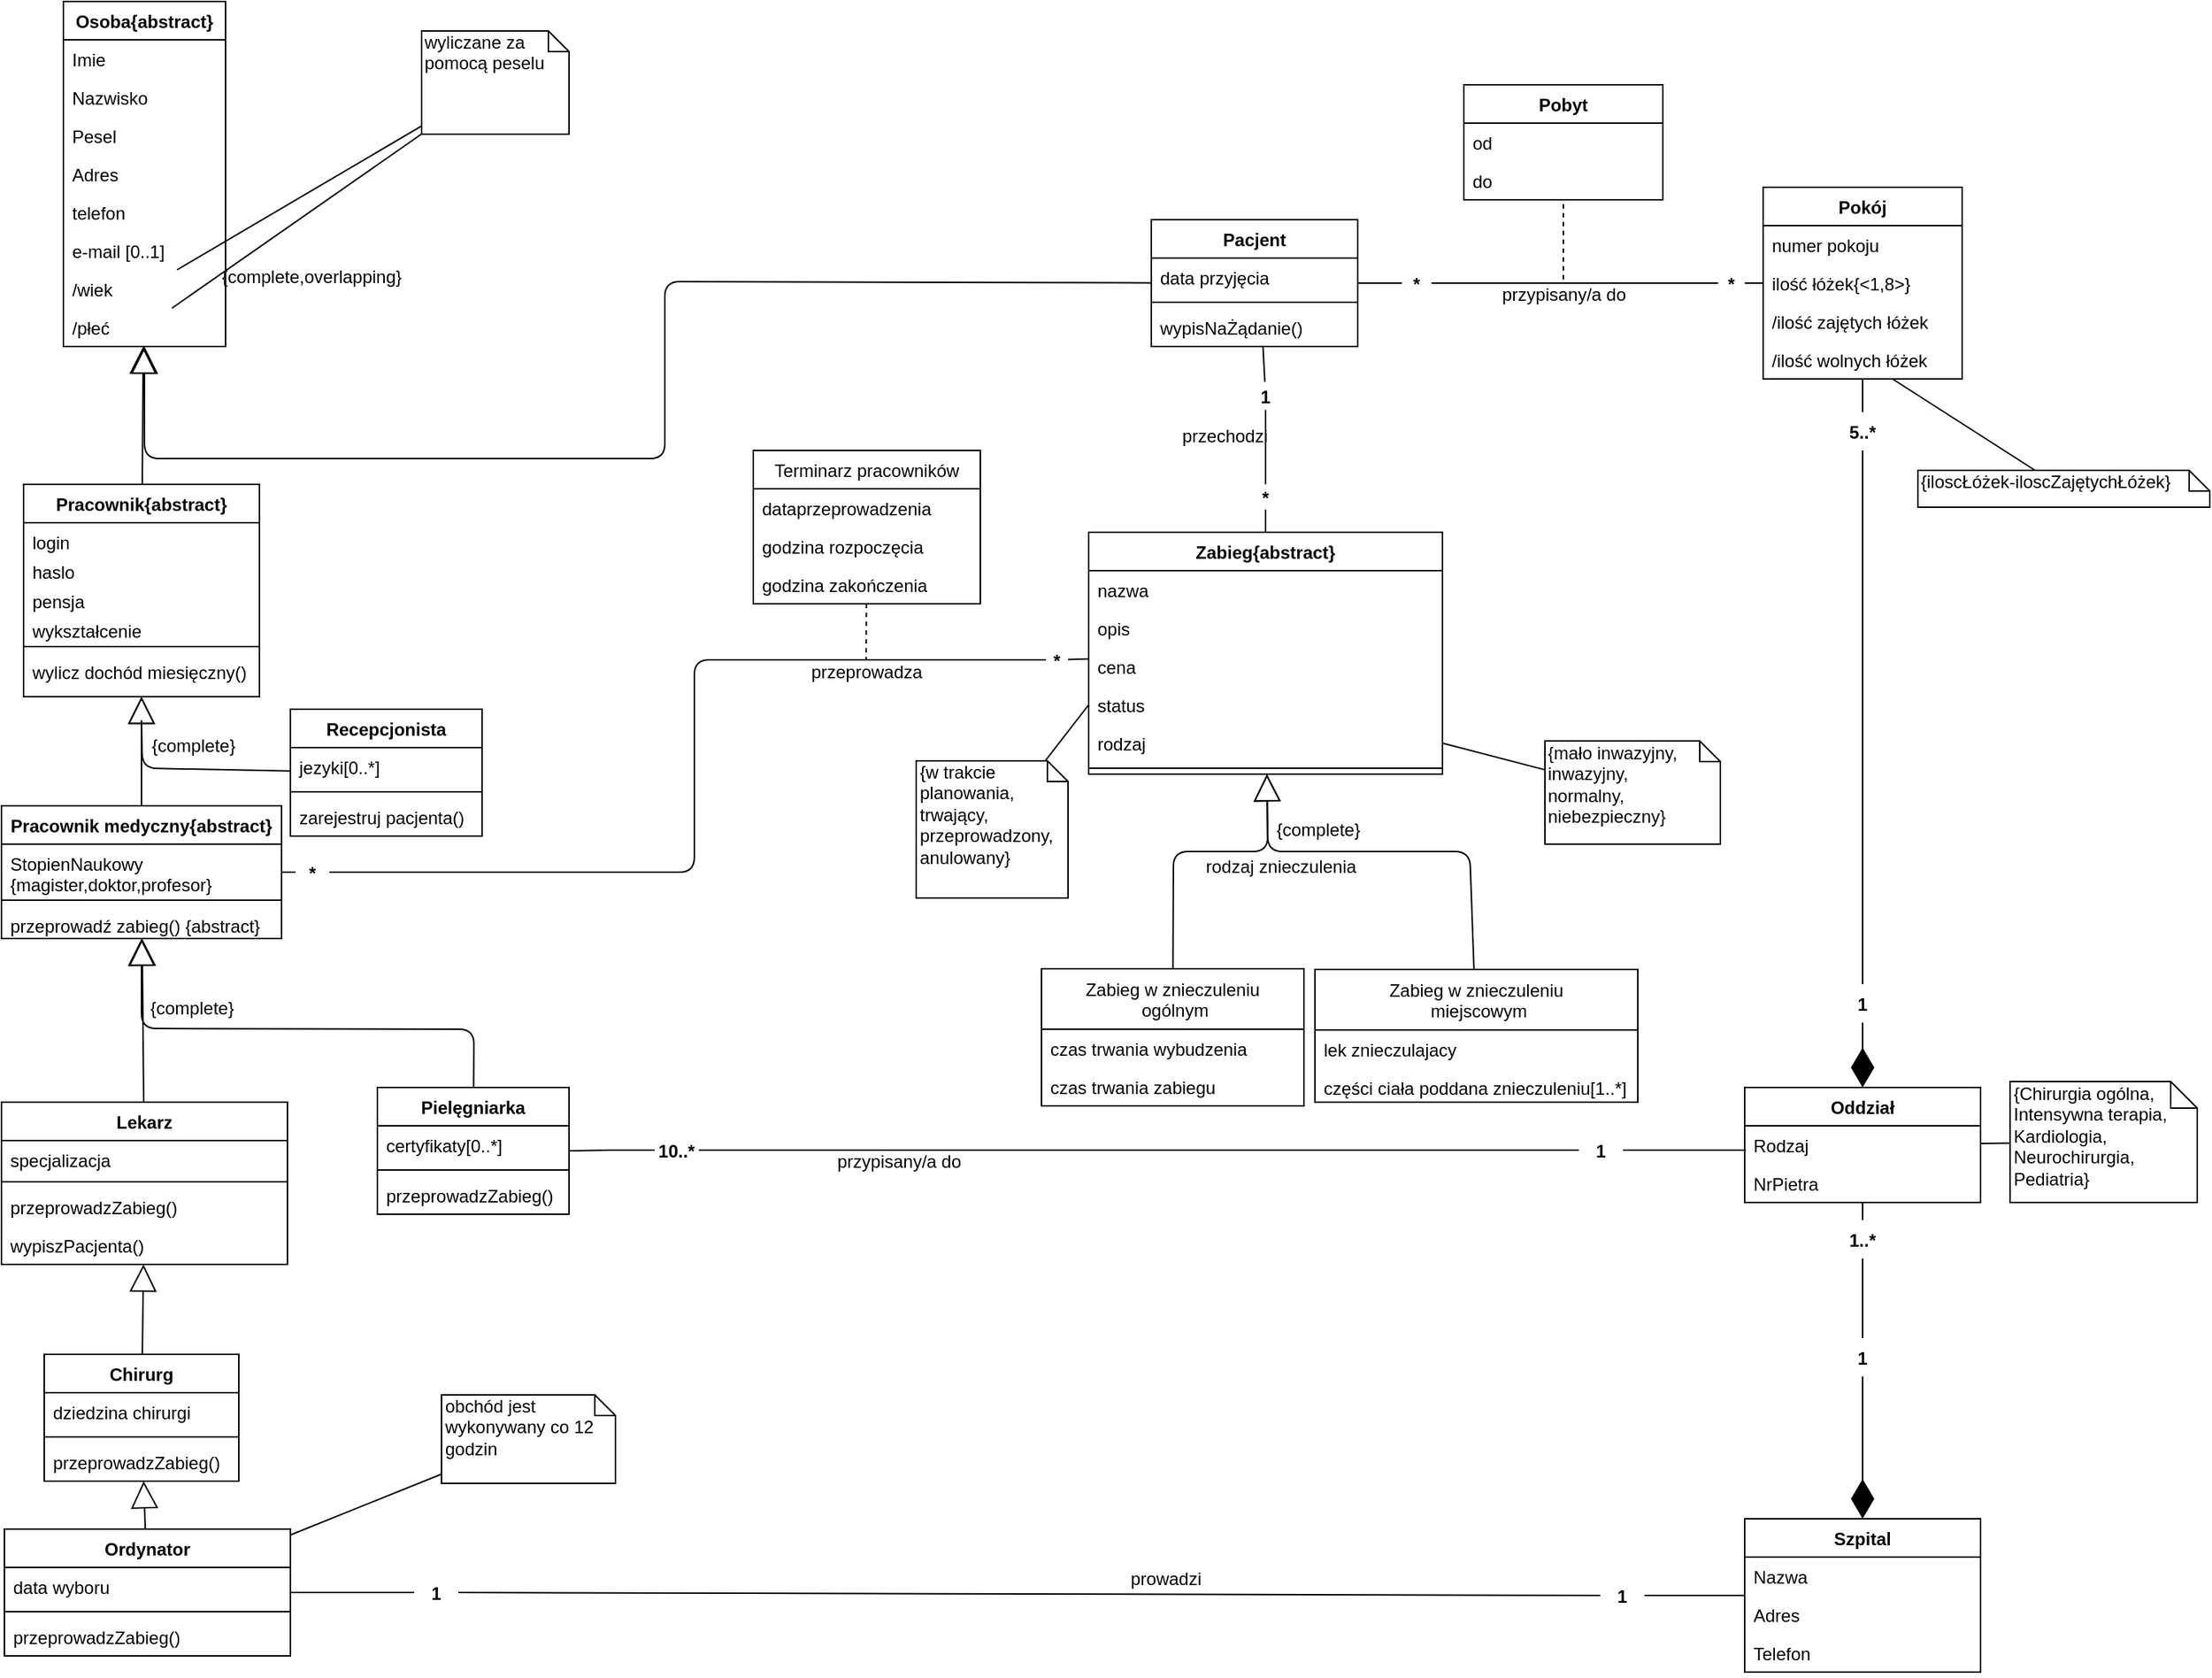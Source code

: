 <mxfile version="13.2.4" type="github" pages="2">
  <diagram id="T34uIwSaDnBM8WevRqWh" name="class">
    <mxGraphModel dx="3422" dy="1390" grid="1" gridSize="10" guides="1" tooltips="1" connect="1" arrows="1" fold="1" page="1" pageScale="1" pageWidth="827" pageHeight="1169" background="none" math="0" shadow="0">
      <root>
        <mxCell id="0" />
        <mxCell id="1" parent="0" />
        <mxCell id="V0LmtOdD6tVDb5vqFVER-127" value="" style="endArrow=none;html=1;exitX=1;exitY=0.5;exitDx=0;exitDy=0;" parent="1" source="V0LmtOdD6tVDb5vqFVER-214" target="V0LmtOdD6tVDb5vqFVER-20" edge="1">
          <mxGeometry width="50" height="50" relative="1" as="geometry">
            <mxPoint x="353.5" y="280.101" as="sourcePoint" />
            <mxPoint x="183.5" y="609" as="targetPoint" />
          </mxGeometry>
        </mxCell>
        <mxCell id="V0LmtOdD6tVDb5vqFVER-162" value="" style="endArrow=none;html=1;" parent="1" source="V0LmtOdD6tVDb5vqFVER-226" target="V0LmtOdD6tVDb5vqFVER-145" edge="1">
          <mxGeometry width="50" height="50" relative="1" as="geometry">
            <mxPoint x="8.5" y="616.5" as="sourcePoint" />
            <mxPoint x="58.5" y="566.5" as="targetPoint" />
          </mxGeometry>
        </mxCell>
        <mxCell id="V0LmtOdD6tVDb5vqFVER-163" value="" style="endArrow=none;html=1;entryX=0.541;entryY=1.005;entryDx=0;entryDy=0;entryPerimeter=0;" parent="1" source="V0LmtOdD6tVDb5vqFVER-200" target="V0LmtOdD6tVDb5vqFVER-8" edge="1">
          <mxGeometry width="50" height="50" relative="1" as="geometry">
            <mxPoint x="188.5" y="536.5" as="sourcePoint" />
            <mxPoint x="81.5" y="334" as="targetPoint" />
          </mxGeometry>
        </mxCell>
        <mxCell id="V0LmtOdD6tVDb5vqFVER-164" value="{Chirurgia ogólna,&lt;br&gt;Intensywna terapia,&lt;br&gt;Kardiologia,&lt;br&gt;Neurochirurgia,&lt;br&gt;Pediatria}" style="shape=note;whiteSpace=wrap;html=1;size=18;verticalAlign=top;align=left;spacingTop=-6;" parent="1" vertex="1">
          <mxGeometry x="672.5" y="752.5" width="127" height="82" as="geometry" />
        </mxCell>
        <mxCell id="V0LmtOdD6tVDb5vqFVER-167" value="" style="endArrow=none;html=1;" parent="1" source="V0LmtOdD6tVDb5vqFVER-139" target="V0LmtOdD6tVDb5vqFVER-164" edge="1">
          <mxGeometry width="50" height="50" relative="1" as="geometry">
            <mxPoint x="652.5" y="791.202" as="sourcePoint" />
            <mxPoint x="962.5" y="281" as="targetPoint" />
          </mxGeometry>
        </mxCell>
        <mxCell id="V0LmtOdD6tVDb5vqFVER-170" value="" style="endArrow=none;html=1;" parent="1" source="V0LmtOdD6tVDb5vqFVER-221" target="V0LmtOdD6tVDb5vqFVER-1" edge="1">
          <mxGeometry width="50" height="50" relative="1" as="geometry">
            <mxPoint x="148.5" y="626.5" as="sourcePoint" />
            <mxPoint x="198.5" y="576.5" as="targetPoint" />
          </mxGeometry>
        </mxCell>
        <mxCell id="V0LmtOdD6tVDb5vqFVER-183" value="" style="endArrow=block;endSize=16;endFill=0;html=1;" parent="1" source="V0LmtOdD6tVDb5vqFVER-110" target="V0LmtOdD6tVDb5vqFVER-97" edge="1">
          <mxGeometry x="-0.375" y="80" width="160" relative="1" as="geometry">
            <mxPoint x="-599.34" y="745.5" as="sourcePoint" />
            <mxPoint x="-746.34" y="807.504" as="targetPoint" />
            <mxPoint as="offset" />
          </mxGeometry>
        </mxCell>
        <mxCell id="V0LmtOdD6tVDb5vqFVER-184" value="" style="endArrow=block;endSize=16;endFill=0;html=1;" parent="1" source="V0LmtOdD6tVDb5vqFVER-78" target="V0LmtOdD6tVDb5vqFVER-97" edge="1">
          <mxGeometry x="-0.375" y="80" width="160" relative="1" as="geometry">
            <mxPoint x="-380.0" y="374.5" as="sourcePoint" />
            <mxPoint x="-540" y="374.5" as="targetPoint" />
            <mxPoint as="offset" />
            <Array as="points">
              <mxPoint x="-369.5" y="717" />
              <mxPoint x="-595" y="716.5" />
            </Array>
          </mxGeometry>
        </mxCell>
        <mxCell id="V0LmtOdD6tVDb5vqFVER-185" value="" style="endArrow=block;endSize=16;endFill=0;html=1;" parent="1" source="V0LmtOdD6tVDb5vqFVER-140" target="V0LmtOdD6tVDb5vqFVER-134" edge="1">
          <mxGeometry x="-0.375" y="80" width="160" relative="1" as="geometry">
            <mxPoint x="-466.34" y="846.429" as="sourcePoint" />
            <mxPoint x="-306.34" y="846.429" as="targetPoint" />
            <mxPoint as="offset" />
          </mxGeometry>
        </mxCell>
        <mxCell id="V0LmtOdD6tVDb5vqFVER-201" value="*" style="text;align=center;fontStyle=1;verticalAlign=middle;spacingLeft=3;spacingRight=3;strokeColor=none;rotatable=0;points=[[0,0.5],[1,0.5]];portConstraint=eastwest;" parent="1" vertex="1">
          <mxGeometry x="160" y="347.5" width="15" height="17" as="geometry" />
        </mxCell>
        <mxCell id="V0LmtOdD6tVDb5vqFVER-206" value="" style="endArrow=none;html=1;" parent="1" source="V0LmtOdD6tVDb5vqFVER-145" target="V0LmtOdD6tVDb5vqFVER-201" edge="1">
          <mxGeometry width="50" height="50" relative="1" as="geometry">
            <mxPoint x="169.5" y="347.5" as="sourcePoint" />
            <mxPoint x="36.523" y="328.5" as="targetPoint" />
          </mxGeometry>
        </mxCell>
        <mxCell id="V0LmtOdD6tVDb5vqFVER-200" value="1" style="text;align=center;fontStyle=1;verticalAlign=middle;spacingLeft=3;spacingRight=3;strokeColor=none;rotatable=0;points=[[0,0.5],[1,0.5]];portConstraint=eastwest;" parent="1" vertex="1">
          <mxGeometry x="162.5" y="278" width="10" height="19" as="geometry" />
        </mxCell>
        <mxCell id="V0LmtOdD6tVDb5vqFVER-207" value="" style="endArrow=none;html=1;" parent="1" source="V0LmtOdD6tVDb5vqFVER-201" target="V0LmtOdD6tVDb5vqFVER-200" edge="1">
          <mxGeometry width="50" height="50" relative="1" as="geometry">
            <mxPoint x="54.786" y="399.5" as="sourcePoint" />
            <mxPoint x="34.5" y="328.5" as="targetPoint" />
          </mxGeometry>
        </mxCell>
        <mxCell id="V0LmtOdD6tVDb5vqFVER-199" value="*" style="text;align=center;fontStyle=1;verticalAlign=middle;spacingLeft=3;spacingRight=3;strokeColor=none;rotatable=0;points=[[0,0.5],[1,0.5]];portConstraint=eastwest;" parent="1" vertex="1">
          <mxGeometry x="260" y="198" width="20" height="26" as="geometry" />
        </mxCell>
        <mxCell id="V0LmtOdD6tVDb5vqFVER-208" value="" style="endArrow=none;html=1;" parent="1" source="V0LmtOdD6tVDb5vqFVER-5" target="V0LmtOdD6tVDb5vqFVER-199" edge="1">
          <mxGeometry width="50" height="50" relative="1" as="geometry">
            <mxPoint x="98.5" y="275.167" as="sourcePoint" />
            <mxPoint x="208.5" y="278.833" as="targetPoint" />
          </mxGeometry>
        </mxCell>
        <mxCell id="V0LmtOdD6tVDb5vqFVER-214" value="*" style="text;align=center;fontStyle=1;verticalAlign=middle;spacingLeft=3;spacingRight=3;strokeColor=none;rotatable=0;points=[[0,0.5],[1,0.5]];portConstraint=eastwest;" parent="1" vertex="1">
          <mxGeometry x="474.5" y="198" width="18" height="26" as="geometry" />
        </mxCell>
        <mxCell id="V0LmtOdD6tVDb5vqFVER-215" value="" style="endArrow=none;html=1;" parent="1" source="V0LmtOdD6tVDb5vqFVER-199" target="V0LmtOdD6tVDb5vqFVER-214" edge="1">
          <mxGeometry width="50" height="50" relative="1" as="geometry">
            <mxPoint x="133.5" y="277.853" as="sourcePoint" />
            <mxPoint x="208.5" y="279.618" as="targetPoint" />
          </mxGeometry>
        </mxCell>
        <mxCell id="V0LmtOdD6tVDb5vqFVER-222" value="1" style="text;align=center;fontStyle=1;verticalAlign=middle;spacingLeft=3;spacingRight=3;strokeColor=none;rotatable=0;points=[[0,0.5],[1,0.5]];portConstraint=eastwest;" parent="1" vertex="1">
          <mxGeometry x="-410" y="1086" width="30" height="26" as="geometry" />
        </mxCell>
        <mxCell id="V0LmtOdD6tVDb5vqFVER-224" value="" style="endArrow=none;html=1;" parent="1" source="V0LmtOdD6tVDb5vqFVER-140" target="V0LmtOdD6tVDb5vqFVER-222" edge="1">
          <mxGeometry width="50" height="50" relative="1" as="geometry">
            <mxPoint x="-50" y="919.37" as="sourcePoint" />
            <mxPoint x="-15" y="916.5" as="targetPoint" />
          </mxGeometry>
        </mxCell>
        <mxCell id="V0LmtOdD6tVDb5vqFVER-221" value="1" style="text;align=center;fontStyle=1;verticalAlign=middle;spacingLeft=3;spacingRight=3;strokeColor=none;rotatable=0;points=[[0,0.5],[1,0.5]];portConstraint=eastwest;" parent="1" vertex="1">
          <mxGeometry x="394.5" y="1088" width="30" height="26" as="geometry" />
        </mxCell>
        <mxCell id="V0LmtOdD6tVDb5vqFVER-225" value="" style="endArrow=none;html=1;entryX=0;entryY=0.5;entryDx=0;entryDy=0;" parent="1" source="V0LmtOdD6tVDb5vqFVER-222" target="V0LmtOdD6tVDb5vqFVER-221" edge="1">
          <mxGeometry width="50" height="50" relative="1" as="geometry">
            <mxPoint x="335.239" y="1010.5" as="sourcePoint" />
            <mxPoint x="460" y="994" as="targetPoint" />
          </mxGeometry>
        </mxCell>
        <mxCell id="V0LmtOdD6tVDb5vqFVER-227" value="*" style="text;align=center;fontStyle=1;verticalAlign=middle;spacingLeft=3;spacingRight=3;strokeColor=none;rotatable=0;points=[[0,0.5],[1,0.5]];portConstraint=eastwest;" parent="1" vertex="1">
          <mxGeometry x="-490.5" y="597.5" width="23" height="26" as="geometry" />
        </mxCell>
        <mxCell id="V0LmtOdD6tVDb5vqFVER-228" value="" style="endArrow=none;html=1;" parent="1" source="V0LmtOdD6tVDb5vqFVER-97" target="V0LmtOdD6tVDb5vqFVER-227" edge="1">
          <mxGeometry width="50" height="50" relative="1" as="geometry">
            <mxPoint x="-275" y="495.539" as="sourcePoint" />
            <mxPoint x="-170" y="496.688" as="targetPoint" />
          </mxGeometry>
        </mxCell>
        <mxCell id="V0LmtOdD6tVDb5vqFVER-226" value="*" style="text;align=center;fontStyle=1;verticalAlign=middle;spacingLeft=3;spacingRight=3;strokeColor=none;rotatable=0;points=[[0,0.5],[1,0.5]];portConstraint=eastwest;" parent="1" vertex="1">
          <mxGeometry x="18.5" y="459.5" width="15" height="14" as="geometry" />
        </mxCell>
        <mxCell id="V0LmtOdD6tVDb5vqFVER-229" value="" style="endArrow=none;html=1;" parent="1" source="V0LmtOdD6tVDb5vqFVER-227" target="V0LmtOdD6tVDb5vqFVER-226" edge="1">
          <mxGeometry width="50" height="50" relative="1" as="geometry">
            <mxPoint x="-243" y="495.68" as="sourcePoint" />
            <mxPoint x="-125" y="476.5" as="targetPoint" />
            <Array as="points">
              <mxPoint x="-220" y="610.5" />
              <mxPoint x="-220" y="466.5" />
            </Array>
          </mxGeometry>
        </mxCell>
        <mxCell id="V0LmtOdD6tVDb5vqFVER-230" value="" style="endArrow=diamondThin;endFill=1;endSize=24;html=1;" parent="1" source="V0LmtOdD6tVDb5vqFVER-212" target="V0LmtOdD6tVDb5vqFVER-1" edge="1">
          <mxGeometry width="160" relative="1" as="geometry">
            <mxPoint x="572.5" y="828" as="sourcePoint" />
            <mxPoint x="572.5" y="948" as="targetPoint" />
          </mxGeometry>
        </mxCell>
        <mxCell id="V0LmtOdD6tVDb5vqFVER-231" value="" style="endArrow=diamondThin;endFill=1;endSize=24;html=1;" parent="1" source="V0LmtOdD6tVDb5vqFVER-213" target="V0LmtOdD6tVDb5vqFVER-15" edge="1">
          <mxGeometry width="160" relative="1" as="geometry">
            <mxPoint x="728.5" y="180.5" as="sourcePoint" />
            <mxPoint x="568.5" y="635.5" as="targetPoint" />
          </mxGeometry>
        </mxCell>
        <mxCell id="V0LmtOdD6tVDb5vqFVER-262" value="" style="endArrow=block;endSize=16;endFill=0;html=1;exitX=0.5;exitY=0;exitDx=0;exitDy=0;" parent="1" source="V0LmtOdD6tVDb5vqFVER-97" target="V0LmtOdD6tVDb5vqFVER-253" edge="1">
          <mxGeometry x="-0.375" y="80" width="160" relative="1" as="geometry">
            <mxPoint x="-375" y="392.5" as="sourcePoint" />
            <mxPoint x="-590" y="618.5" as="targetPoint" />
            <mxPoint as="offset" />
          </mxGeometry>
        </mxCell>
        <mxCell id="4-U4TnDnE4Jb1s5aNsce-1" value="" style="endArrow=none;html=1;entryX=0.005;entryY=0.635;entryDx=0;entryDy=0;entryPerimeter=0;" parent="1" source="4-U4TnDnE4Jb1s5aNsce-3" target="V0LmtOdD6tVDb5vqFVER-139" edge="1">
          <mxGeometry width="50" height="50" relative="1" as="geometry">
            <mxPoint x="-71.5" y="288" as="sourcePoint" />
            <mxPoint x="98.5" y="608" as="targetPoint" />
          </mxGeometry>
        </mxCell>
        <mxCell id="-zo8gGR_CR5di19dO_bF-3" style="edgeStyle=orthogonalEdgeStyle;rounded=0;orthogonalLoop=1;jettySize=auto;html=1;exitX=0;exitY=0.5;exitDx=0;exitDy=0;endArrow=none;endFill=0;" parent="1" source="4-U4TnDnE4Jb1s5aNsce-2" target="V0LmtOdD6tVDb5vqFVER-78" edge="1">
          <mxGeometry relative="1" as="geometry" />
        </mxCell>
        <mxCell id="4-U4TnDnE4Jb1s5aNsce-2" value="10..*" style="text;align=center;fontStyle=1;verticalAlign=middle;spacingLeft=3;spacingRight=3;strokeColor=none;rotatable=0;points=[[0,0.5],[1,0.5]];portConstraint=eastwest;" parent="1" vertex="1">
          <mxGeometry x="-247" y="791.5" width="30" height="15" as="geometry" />
        </mxCell>
        <mxCell id="4-U4TnDnE4Jb1s5aNsce-3" value="1" style="text;align=center;fontStyle=1;verticalAlign=middle;spacingLeft=3;spacingRight=3;strokeColor=none;rotatable=0;points=[[0,0.5],[1,0.5]];portConstraint=eastwest;" parent="1" vertex="1">
          <mxGeometry x="380" y="786" width="30" height="26" as="geometry" />
        </mxCell>
        <mxCell id="4-U4TnDnE4Jb1s5aNsce-8" value="" style="endArrow=none;html=1;" parent="1" source="4-U4TnDnE4Jb1s5aNsce-3" target="4-U4TnDnE4Jb1s5aNsce-2" edge="1">
          <mxGeometry width="50" height="50" relative="1" as="geometry">
            <mxPoint x="105" y="696.0" as="sourcePoint" />
            <mxPoint x="-260" y="290.615" as="targetPoint" />
          </mxGeometry>
        </mxCell>
        <mxCell id="4-U4TnDnE4Jb1s5aNsce-12" value="przypisany/a do" style="text;html=1;strokeColor=none;fillColor=none;align=center;verticalAlign=middle;whiteSpace=wrap;rounded=0;" parent="1" vertex="1">
          <mxGeometry x="-136" y="796.5" width="110" height="20" as="geometry" />
        </mxCell>
        <mxCell id="4-U4TnDnE4Jb1s5aNsce-14" value="prowadzi" style="text;html=1;strokeColor=none;fillColor=none;align=center;verticalAlign=middle;whiteSpace=wrap;rounded=0;rotation=0;" parent="1" vertex="1">
          <mxGeometry x="80" y="1080" width="40" height="20" as="geometry" />
        </mxCell>
        <mxCell id="4-U4TnDnE4Jb1s5aNsce-22" value="przeprowadza" style="text;html=1;strokeColor=none;fillColor=none;align=center;verticalAlign=middle;whiteSpace=wrap;rounded=0;" parent="1" vertex="1">
          <mxGeometry x="-123.5" y="466.5" width="40" height="17" as="geometry" />
        </mxCell>
        <mxCell id="4-U4TnDnE4Jb1s5aNsce-23" value="przechodzi" style="text;html=1;strokeColor=none;fillColor=none;align=center;verticalAlign=middle;whiteSpace=wrap;rounded=0;" parent="1" vertex="1">
          <mxGeometry x="120" y="304.5" width="40" height="20" as="geometry" />
        </mxCell>
        <mxCell id="4-U4TnDnE4Jb1s5aNsce-26" value="przypisany/a do" style="text;html=1;strokeColor=none;fillColor=none;align=center;verticalAlign=middle;whiteSpace=wrap;rounded=0;" parent="1" vertex="1">
          <mxGeometry x="314.5" y="208.5" width="110" height="20" as="geometry" />
        </mxCell>
        <mxCell id="4-U4TnDnE4Jb1s5aNsce-29" value="{&lt;span&gt;iloscŁóżek-&lt;/span&gt;&lt;span&gt;iloscZajętychŁóżek&lt;/span&gt;}" style="shape=note;whiteSpace=wrap;html=1;size=14;verticalAlign=top;align=left;spacingTop=-6;" parent="1" vertex="1">
          <mxGeometry x="610" y="338" width="198" height="25" as="geometry" />
        </mxCell>
        <mxCell id="4-U4TnDnE4Jb1s5aNsce-30" value="" style="endArrow=none;html=1;" parent="1" source="V0LmtOdD6tVDb5vqFVER-192" target="4-U4TnDnE4Jb1s5aNsce-29" edge="1">
          <mxGeometry width="50" height="50" relative="1" as="geometry">
            <mxPoint x="645" y="316.5" as="sourcePoint" />
            <mxPoint x="672.5" y="324.086" as="targetPoint" />
          </mxGeometry>
        </mxCell>
        <mxCell id="UwL4nr-0CrQPaEN5aRNv-1" value="" style="endArrow=none;dashed=1;html=1;" parent="1" source="UwL4nr-0CrQPaEN5aRNv-2" target="4-U4TnDnE4Jb1s5aNsce-22" edge="1">
          <mxGeometry width="50" height="50" relative="1" as="geometry">
            <mxPoint x="-115" y="556.5" as="sourcePoint" />
            <mxPoint x="-75" y="456.5" as="targetPoint" />
          </mxGeometry>
        </mxCell>
        <mxCell id="bHVNC20wXIVItzgnzhsU-15" value="" style="endArrow=block;endSize=16;endFill=0;html=1;" parent="1" source="bHVNC20wXIVItzgnzhsU-11" target="V0LmtOdD6tVDb5vqFVER-145" edge="1">
          <mxGeometry x="-0.375" y="80" width="160" relative="1" as="geometry">
            <mxPoint x="222.5" y="613" as="sourcePoint" />
            <mxPoint x="167.875" y="557.5" as="targetPoint" />
            <mxPoint as="offset" />
            <Array as="points">
              <mxPoint x="306" y="596.5" />
              <mxPoint x="169" y="596.5" />
            </Array>
          </mxGeometry>
        </mxCell>
        <mxCell id="bHVNC20wXIVItzgnzhsU-16" value="" style="endArrow=block;endSize=16;endFill=0;html=1;" parent="1" source="bHVNC20wXIVItzgnzhsU-1" target="V0LmtOdD6tVDb5vqFVER-145" edge="1">
          <mxGeometry x="-0.375" y="80" width="160" relative="1" as="geometry">
            <mxPoint x="110.5" y="622" as="sourcePoint" />
            <mxPoint x="110.5" y="534.5" as="targetPoint" />
            <mxPoint as="offset" />
            <Array as="points">
              <mxPoint x="105" y="596.5" />
              <mxPoint x="169" y="596.5" />
            </Array>
          </mxGeometry>
        </mxCell>
        <mxCell id="bHVNC20wXIVItzgnzhsU-19" value="{complete}" style="text;html=1;resizable=0;points=[];autosize=1;align=left;verticalAlign=top;spacingTop=-4;" parent="1" vertex="1">
          <mxGeometry x="172.5" y="571.5" width="70" height="20" as="geometry" />
        </mxCell>
        <mxCell id="bHVNC20wXIVItzgnzhsU-20" value="rodzaj znieczulenia" style="text;html=1;resizable=0;points=[];autosize=1;align=left;verticalAlign=top;spacingTop=-4;" parent="1" vertex="1">
          <mxGeometry x="125" y="596.5" width="120" height="20" as="geometry" />
        </mxCell>
        <mxCell id="bHVNC20wXIVItzgnzhsU-25" value="" style="endArrow=block;html=1;endFill=0;endSize=16;" parent="1" source="bHVNC20wXIVItzgnzhsU-70" target="V0LmtOdD6tVDb5vqFVER-253" edge="1">
          <mxGeometry width="50" height="50" relative="1" as="geometry">
            <mxPoint x="-370" y="304" as="sourcePoint" />
            <mxPoint x="-515" y="461.5" as="targetPoint" />
            <Array as="points">
              <mxPoint x="-594.5" y="540" />
              <mxPoint x="-595" y="506.5" />
            </Array>
          </mxGeometry>
        </mxCell>
        <mxCell id="bHVNC20wXIVItzgnzhsU-26" value="{complete}" style="text;html=1;resizable=0;points=[];autosize=1;align=left;verticalAlign=top;spacingTop=-4;" parent="1" vertex="1">
          <mxGeometry x="-591" y="692.5" width="70" height="20" as="geometry" />
        </mxCell>
        <mxCell id="bHVNC20wXIVItzgnzhsU-41" value="{complete}" style="text;html=1;resizable=0;points=[];autosize=1;align=left;verticalAlign=top;spacingTop=-4;" parent="1" vertex="1">
          <mxGeometry x="-590" y="515" width="70" height="20" as="geometry" />
        </mxCell>
        <mxCell id="bHVNC20wXIVItzgnzhsU-83" value="{mało inwazyjny,&lt;br&gt;inwazyjny,&lt;br&gt;normalny,&lt;br&gt;niebezpieczny}" style="shape=note;whiteSpace=wrap;html=1;size=14;verticalAlign=top;align=left;spacingTop=-6;" parent="1" vertex="1">
          <mxGeometry x="357" y="521.5" width="119" height="70" as="geometry" />
        </mxCell>
        <mxCell id="bHVNC20wXIVItzgnzhsU-84" value="" style="endArrow=none;html=1;exitX=1;exitY=0.5;exitDx=0;exitDy=0;" parent="1" source="bHVNC20wXIVItzgnzhsU-81" target="bHVNC20wXIVItzgnzhsU-83" edge="1">
          <mxGeometry width="50" height="50" relative="1" as="geometry">
            <mxPoint x="177.5" y="352" as="sourcePoint" />
            <mxPoint x="177.5" y="307" as="targetPoint" />
          </mxGeometry>
        </mxCell>
        <mxCell id="bHVNC20wXIVItzgnzhsU-90" value="{&lt;span&gt;w trakcie planowania,&lt;br&gt;trwający,&lt;br&gt;przeprowadzony,&lt;br&gt;anulowany&lt;/span&gt;}" style="shape=note;whiteSpace=wrap;html=1;size=14;verticalAlign=top;align=left;spacingTop=-6;" parent="1" vertex="1">
          <mxGeometry x="-69.5" y="535" width="103" height="93" as="geometry" />
        </mxCell>
        <mxCell id="bHVNC20wXIVItzgnzhsU-91" value="" style="endArrow=none;html=1;exitX=0;exitY=0.5;exitDx=0;exitDy=0;" parent="1" source="bHVNC20wXIVItzgnzhsU-55" target="bHVNC20wXIVItzgnzhsU-90" edge="1">
          <mxGeometry width="50" height="50" relative="1" as="geometry">
            <mxPoint x="297.5" y="518.889" as="sourcePoint" />
            <mxPoint x="341.5" y="518.299" as="targetPoint" />
          </mxGeometry>
        </mxCell>
        <mxCell id="rCnhfqY2OLRex3ZZ7v3C-1" value="obchód jest wykonywany co 12 godzin" style="shape=note;whiteSpace=wrap;html=1;size=14;verticalAlign=top;align=left;spacingTop=-6;" parent="1" vertex="1">
          <mxGeometry x="-391.5" y="965" width="118" height="60" as="geometry" />
        </mxCell>
        <mxCell id="rCnhfqY2OLRex3ZZ7v3C-2" value="" style="endArrow=none;html=1;" parent="1" source="rCnhfqY2OLRex3ZZ7v3C-1" target="V0LmtOdD6tVDb5vqFVER-140" edge="1">
          <mxGeometry width="50" height="50" relative="1" as="geometry">
            <mxPoint x="-123.5" y="939" as="sourcePoint" />
            <mxPoint x="-335" y="977.5" as="targetPoint" />
          </mxGeometry>
        </mxCell>
        <mxCell id="QW0Tkb8NWoerMvYiUr-m-1" value="wyliczane za pomocą peselu" style="shape=note;whiteSpace=wrap;html=1;size=14;verticalAlign=top;align=left;spacingTop=-6;" parent="1" vertex="1">
          <mxGeometry x="-405" y="40" width="100" height="70" as="geometry" />
        </mxCell>
        <mxCell id="QW0Tkb8NWoerMvYiUr-m-2" value="" style="endArrow=none;html=1;" parent="1" source="8IMbzi-j8LDuRa3O1iAD-1" target="QW0Tkb8NWoerMvYiUr-m-1" edge="1">
          <mxGeometry width="50" height="50" relative="1" as="geometry">
            <mxPoint x="-580" y="146.5" as="sourcePoint" />
            <mxPoint x="-530" y="96.5" as="targetPoint" />
          </mxGeometry>
        </mxCell>
        <mxCell id="QW0Tkb8NWoerMvYiUr-m-3" value="" style="endArrow=none;html=1;" parent="1" source="V0LmtOdD6tVDb5vqFVER-251" target="QW0Tkb8NWoerMvYiUr-m-1" edge="1">
          <mxGeometry width="50" height="50" relative="1" as="geometry">
            <mxPoint x="-570" y="206.5" as="sourcePoint" />
            <mxPoint x="-520" y="156.5" as="targetPoint" />
          </mxGeometry>
        </mxCell>
        <mxCell id="3UNuwxAZc76_865ZEH3p-2" value="" style="endArrow=none;dashed=1;html=1;exitX=0.5;exitY=0;exitDx=0;exitDy=0;" parent="1" source="4-U4TnDnE4Jb1s5aNsce-26" target="YwFuL6sDTb0NZOChiDxO-3" edge="1">
          <mxGeometry width="50" height="50" relative="1" as="geometry">
            <mxPoint x="80" y="426.5" as="sourcePoint" />
            <mxPoint x="130" y="376.5" as="targetPoint" />
          </mxGeometry>
        </mxCell>
        <mxCell id="-zo8gGR_CR5di19dO_bF-5" value="&lt;span style=&quot;text-align: left&quot;&gt;{complete,overlapping}&lt;/span&gt;" style="text;html=1;align=center;verticalAlign=middle;resizable=0;points=[];autosize=1;" parent="1" vertex="1">
          <mxGeometry x="-550" y="196.5" width="140" height="20" as="geometry" />
        </mxCell>
        <mxCell id="V0LmtOdD6tVDb5vqFVER-209" value="5..*" style="text;align=center;fontStyle=1;verticalAlign=middle;spacingLeft=3;spacingRight=3;strokeColor=none;rotatable=0;points=[[0,0.5],[1,0.5]];portConstraint=eastwest;" parent="1" vertex="1">
          <mxGeometry x="557.5" y="298.5" width="30" height="26" as="geometry" />
        </mxCell>
        <mxCell id="-zo8gGR_CR5di19dO_bF-6" value="" style="endArrow=none;endFill=0;endSize=24;html=1;" parent="1" source="V0LmtOdD6tVDb5vqFVER-20" target="V0LmtOdD6tVDb5vqFVER-209" edge="1">
          <mxGeometry width="160" relative="1" as="geometry">
            <mxPoint x="572.5" y="281.5" as="sourcePoint" />
            <mxPoint x="572.5" y="748.5" as="targetPoint" />
          </mxGeometry>
        </mxCell>
        <mxCell id="V0LmtOdD6tVDb5vqFVER-213" value="1" style="text;align=center;fontStyle=1;verticalAlign=middle;spacingLeft=3;spacingRight=3;strokeColor=none;rotatable=0;points=[[0,0.5],[1,0.5]];portConstraint=eastwest;" parent="1" vertex="1">
          <mxGeometry x="557.5" y="686.5" width="30" height="26" as="geometry" />
        </mxCell>
        <mxCell id="-zo8gGR_CR5di19dO_bF-7" value="" style="endArrow=none;endFill=0;endSize=24;html=1;" parent="1" source="V0LmtOdD6tVDb5vqFVER-209" target="V0LmtOdD6tVDb5vqFVER-213" edge="1">
          <mxGeometry width="160" relative="1" as="geometry">
            <mxPoint x="572.5" y="324.5" as="sourcePoint" />
            <mxPoint x="572.5" y="748.5" as="targetPoint" />
          </mxGeometry>
        </mxCell>
        <mxCell id="V0LmtOdD6tVDb5vqFVER-212" value="1" style="text;align=center;fontStyle=1;verticalAlign=middle;spacingLeft=3;spacingRight=3;strokeColor=none;rotatable=0;points=[[0,0.5],[1,0.5]];portConstraint=eastwest;" parent="1" vertex="1">
          <mxGeometry x="557.5" y="926.5" width="30" height="26" as="geometry" />
        </mxCell>
        <mxCell id="-zo8gGR_CR5di19dO_bF-9" value="" style="endArrow=none;endFill=0;endSize=24;html=1;" parent="1" source="V0LmtOdD6tVDb5vqFVER-220" target="V0LmtOdD6tVDb5vqFVER-212" edge="1">
          <mxGeometry width="160" relative="1" as="geometry">
            <mxPoint x="572.5" y="826.5" as="sourcePoint" />
            <mxPoint x="572.5" y="981.5" as="targetPoint" />
          </mxGeometry>
        </mxCell>
        <mxCell id="V0LmtOdD6tVDb5vqFVER-220" value="1..*" style="text;align=center;fontStyle=1;verticalAlign=middle;spacingLeft=3;spacingRight=3;strokeColor=none;rotatable=0;points=[[0,0.5],[1,0.5]];portConstraint=eastwest;" parent="1" vertex="1">
          <mxGeometry x="557.5" y="846.5" width="30" height="26" as="geometry" />
        </mxCell>
        <mxCell id="-zo8gGR_CR5di19dO_bF-10" value="" style="endArrow=none;endFill=0;endSize=24;html=1;" parent="1" source="V0LmtOdD6tVDb5vqFVER-15" target="V0LmtOdD6tVDb5vqFVER-220" edge="1">
          <mxGeometry width="160" relative="1" as="geometry">
            <mxPoint x="570.44" y="826.5" as="sourcePoint" />
            <mxPoint x="565.687" y="916.5" as="targetPoint" />
          </mxGeometry>
        </mxCell>
        <mxCell id="ErRzsbdJsTQGQdsCB-qW-5" value="" style="group" parent="1" vertex="1" connectable="0">
          <mxGeometry x="-556" y="218.5" as="geometry" />
        </mxCell>
        <mxCell id="bHVNC20wXIVItzgnzhsU-22" value="" style="endArrow=block;html=1;endFill=0;endSize=16;" parent="ErRzsbdJsTQGQdsCB-qW-5" source="V0LmtOdD6tVDb5vqFVER-253" target="V0LmtOdD6tVDb5vqFVER-42" edge="1">
          <mxGeometry width="50" height="50" relative="1" as="geometry">
            <mxPoint x="-49" y="198" as="sourcePoint" />
            <mxPoint x="1" y="-2" as="targetPoint" />
          </mxGeometry>
        </mxCell>
        <mxCell id="mv_vbtAFPZeRFFXc5anM-2" value="" style="endArrow=none;html=1;" parent="1" source="V0LmtOdD6tVDb5vqFVER-145" edge="1">
          <mxGeometry width="50" height="50" relative="1" as="geometry">
            <mxPoint x="167.5" y="380" as="sourcePoint" />
            <mxPoint x="163.312" y="379.5" as="targetPoint" />
          </mxGeometry>
        </mxCell>
        <mxCell id="IU-yIn1iz5MzY7Jn_lYt-2" value="" style="endArrow=block;endSize=16;endFill=0;html=1;" parent="1" source="V0LmtOdD6tVDb5vqFVER-134" target="V0LmtOdD6tVDb5vqFVER-110" edge="1">
          <mxGeometry x="-0.375" y="80" width="160" relative="1" as="geometry">
            <mxPoint x="-583.607" y="776.5" as="sourcePoint" />
            <mxPoint x="-584.598" y="665.5" as="targetPoint" />
            <mxPoint as="offset" />
          </mxGeometry>
        </mxCell>
        <mxCell id="V0LmtOdD6tVDb5vqFVER-179" value="" style="endArrow=block;endSize=16;endFill=0;html=1;" parent="1" source="V0LmtOdD6tVDb5vqFVER-5" target="V0LmtOdD6tVDb5vqFVER-42" edge="1">
          <mxGeometry x="-0.375" y="80" width="160" relative="1" as="geometry">
            <mxPoint x="163" y="200" as="sourcePoint" />
            <mxPoint x="-280" y="94.5" as="targetPoint" />
            <mxPoint as="offset" />
            <Array as="points">
              <mxPoint x="-240" y="210" />
              <mxPoint x="-240" y="330" />
              <mxPoint x="-593" y="330" />
            </Array>
          </mxGeometry>
        </mxCell>
        <mxCell id="V0LmtOdD6tVDb5vqFVER-42" value="Osoba{abstract}" style="swimlane;fontStyle=1;align=center;verticalAlign=top;childLayout=stackLayout;horizontal=1;startSize=26;horizontalStack=0;resizeParent=1;resizeParentMax=0;resizeLast=0;collapsible=1;marginBottom=0;" parent="1" vertex="1">
          <mxGeometry x="-648" y="20" width="110" height="234" as="geometry">
            <mxRectangle x="-472.5" y="145" width="120" height="26" as="alternateBounds" />
          </mxGeometry>
        </mxCell>
        <mxCell id="V0LmtOdD6tVDb5vqFVER-43" value="Imie" style="text;strokeColor=none;fillColor=none;align=left;verticalAlign=top;spacingLeft=4;spacingRight=4;overflow=hidden;rotatable=0;points=[[0,0.5],[1,0.5]];portConstraint=eastwest;" parent="V0LmtOdD6tVDb5vqFVER-42" vertex="1">
          <mxGeometry y="26" width="110" height="26" as="geometry" />
        </mxCell>
        <mxCell id="V0LmtOdD6tVDb5vqFVER-46" value="Nazwisko" style="text;strokeColor=none;fillColor=none;align=left;verticalAlign=top;spacingLeft=4;spacingRight=4;overflow=hidden;rotatable=0;points=[[0,0.5],[1,0.5]];portConstraint=eastwest;" parent="V0LmtOdD6tVDb5vqFVER-42" vertex="1">
          <mxGeometry y="52" width="110" height="26" as="geometry" />
        </mxCell>
        <mxCell id="V0LmtOdD6tVDb5vqFVER-47" value="Pesel" style="text;strokeColor=none;fillColor=none;align=left;verticalAlign=top;spacingLeft=4;spacingRight=4;overflow=hidden;rotatable=0;points=[[0,0.5],[1,0.5]];portConstraint=eastwest;" parent="V0LmtOdD6tVDb5vqFVER-42" vertex="1">
          <mxGeometry y="78" width="110" height="26" as="geometry" />
        </mxCell>
        <mxCell id="V0LmtOdD6tVDb5vqFVER-48" value="Adres" style="text;strokeColor=none;fillColor=none;align=left;verticalAlign=top;spacingLeft=4;spacingRight=4;overflow=hidden;rotatable=0;points=[[0,0.5],[1,0.5]];portConstraint=eastwest;" parent="V0LmtOdD6tVDb5vqFVER-42" vertex="1">
          <mxGeometry y="104" width="110" height="26" as="geometry" />
        </mxCell>
        <mxCell id="V0LmtOdD6tVDb5vqFVER-49" value="telefon" style="text;strokeColor=none;fillColor=none;align=left;verticalAlign=top;spacingLeft=4;spacingRight=4;overflow=hidden;rotatable=0;points=[[0,0.5],[1,0.5]];portConstraint=eastwest;" parent="V0LmtOdD6tVDb5vqFVER-42" vertex="1">
          <mxGeometry y="130" width="110" height="26" as="geometry" />
        </mxCell>
        <mxCell id="V0LmtOdD6tVDb5vqFVER-50" value="e-mail [0..1]" style="text;strokeColor=none;fillColor=none;align=left;verticalAlign=top;spacingLeft=4;spacingRight=4;overflow=hidden;rotatable=0;points=[[0,0.5],[1,0.5]];portConstraint=eastwest;" parent="V0LmtOdD6tVDb5vqFVER-42" vertex="1">
          <mxGeometry y="156" width="110" height="26" as="geometry" />
        </mxCell>
        <mxCell id="8IMbzi-j8LDuRa3O1iAD-1" value="/wiek" style="text;strokeColor=none;fillColor=none;align=left;verticalAlign=top;spacingLeft=4;spacingRight=4;overflow=hidden;rotatable=0;points=[[0,0.5],[1,0.5]];portConstraint=eastwest;" parent="V0LmtOdD6tVDb5vqFVER-42" vertex="1">
          <mxGeometry y="182" width="110" height="26" as="geometry" />
        </mxCell>
        <mxCell id="V0LmtOdD6tVDb5vqFVER-251" value="/płeć" style="text;strokeColor=none;fillColor=none;align=left;verticalAlign=top;spacingLeft=4;spacingRight=4;overflow=hidden;rotatable=0;points=[[0,0.5],[1,0.5]];portConstraint=eastwest;" parent="V0LmtOdD6tVDb5vqFVER-42" vertex="1">
          <mxGeometry y="208" width="110" height="26" as="geometry" />
        </mxCell>
        <mxCell id="V0LmtOdD6tVDb5vqFVER-20" value="Pokój" style="swimlane;fontStyle=1;align=center;verticalAlign=top;childLayout=stackLayout;horizontal=1;startSize=26;horizontalStack=0;resizeParent=1;resizeParentMax=0;resizeLast=0;collapsible=1;marginBottom=0;" parent="1" vertex="1">
          <mxGeometry x="505" y="146" width="135" height="130" as="geometry" />
        </mxCell>
        <mxCell id="V0LmtOdD6tVDb5vqFVER-21" value="numer pokoju" style="text;strokeColor=none;fillColor=none;align=left;verticalAlign=top;spacingLeft=4;spacingRight=4;overflow=hidden;rotatable=0;points=[[0,0.5],[1,0.5]];portConstraint=eastwest;" parent="V0LmtOdD6tVDb5vqFVER-20" vertex="1">
          <mxGeometry y="26" width="135" height="26" as="geometry" />
        </mxCell>
        <mxCell id="V0LmtOdD6tVDb5vqFVER-40" value="ilość łóżek{&lt;1,8&gt;}" style="text;strokeColor=none;fillColor=none;align=left;verticalAlign=top;spacingLeft=4;spacingRight=4;overflow=hidden;rotatable=0;points=[[0,0.5],[1,0.5]];portConstraint=eastwest;" parent="V0LmtOdD6tVDb5vqFVER-20" vertex="1">
          <mxGeometry y="52" width="135" height="26" as="geometry" />
        </mxCell>
        <mxCell id="V0LmtOdD6tVDb5vqFVER-41" value="/ilość zajętych łóżek" style="text;strokeColor=none;fillColor=none;align=left;verticalAlign=top;spacingLeft=4;spacingRight=4;overflow=hidden;rotatable=0;points=[[0,0.5],[1,0.5]];portConstraint=eastwest;" parent="V0LmtOdD6tVDb5vqFVER-20" vertex="1">
          <mxGeometry y="78" width="135" height="26" as="geometry" />
        </mxCell>
        <mxCell id="V0LmtOdD6tVDb5vqFVER-192" value="/ilość wolnych łóżek" style="text;strokeColor=none;fillColor=none;align=left;verticalAlign=top;spacingLeft=4;spacingRight=4;overflow=hidden;rotatable=0;points=[[0,0.5],[1,0.5]];portConstraint=eastwest;" parent="V0LmtOdD6tVDb5vqFVER-20" vertex="1">
          <mxGeometry y="104" width="135" height="26" as="geometry" />
        </mxCell>
        <mxCell id="V0LmtOdD6tVDb5vqFVER-5" value="Pacjent" style="swimlane;fontStyle=1;align=center;verticalAlign=top;childLayout=stackLayout;horizontal=1;startSize=26;horizontalStack=0;resizeParent=1;resizeParentMax=0;resizeLast=0;collapsible=1;marginBottom=0;" parent="1" vertex="1">
          <mxGeometry x="90" y="168" width="140" height="86" as="geometry" />
        </mxCell>
        <mxCell id="V0LmtOdD6tVDb5vqFVER-57" value="data przyjęcia" style="text;strokeColor=none;fillColor=none;align=left;verticalAlign=top;spacingLeft=4;spacingRight=4;overflow=hidden;rotatable=0;points=[[0,0.5],[1,0.5]];portConstraint=eastwest;" parent="V0LmtOdD6tVDb5vqFVER-5" vertex="1">
          <mxGeometry y="26" width="140" height="26" as="geometry" />
        </mxCell>
        <mxCell id="V0LmtOdD6tVDb5vqFVER-7" value="" style="line;strokeWidth=1;fillColor=none;align=left;verticalAlign=middle;spacingTop=-1;spacingLeft=3;spacingRight=3;rotatable=0;labelPosition=right;points=[];portConstraint=eastwest;" parent="V0LmtOdD6tVDb5vqFVER-5" vertex="1">
          <mxGeometry y="52" width="140" height="8" as="geometry" />
        </mxCell>
        <mxCell id="V0LmtOdD6tVDb5vqFVER-8" value="wypisNaŻądanie()" style="text;strokeColor=none;fillColor=none;align=left;verticalAlign=top;spacingLeft=4;spacingRight=4;overflow=hidden;rotatable=0;points=[[0,0.5],[1,0.5]];portConstraint=eastwest;" parent="V0LmtOdD6tVDb5vqFVER-5" vertex="1">
          <mxGeometry y="60" width="140" height="26" as="geometry" />
        </mxCell>
        <mxCell id="V0LmtOdD6tVDb5vqFVER-145" value="Zabieg{abstract}" style="swimlane;fontStyle=1;align=center;verticalAlign=top;childLayout=stackLayout;horizontal=1;startSize=26;horizontalStack=0;resizeParent=1;resizeParentMax=0;resizeLast=0;collapsible=1;marginBottom=0;" parent="1" vertex="1">
          <mxGeometry x="47.5" y="380" width="240" height="164" as="geometry" />
        </mxCell>
        <mxCell id="V0LmtOdD6tVDb5vqFVER-149" value="nazwa" style="text;strokeColor=none;fillColor=none;align=left;verticalAlign=top;spacingLeft=4;spacingRight=4;overflow=hidden;rotatable=0;points=[[0,0.5],[1,0.5]];portConstraint=eastwest;" parent="V0LmtOdD6tVDb5vqFVER-145" vertex="1">
          <mxGeometry y="26" width="240" height="26" as="geometry" />
        </mxCell>
        <mxCell id="bHVNC20wXIVItzgnzhsU-76" value="opis" style="text;strokeColor=none;fillColor=none;align=left;verticalAlign=top;spacingLeft=4;spacingRight=4;overflow=hidden;rotatable=0;points=[[0,0.5],[1,0.5]];portConstraint=eastwest;" parent="V0LmtOdD6tVDb5vqFVER-145" vertex="1">
          <mxGeometry y="52" width="240" height="26" as="geometry" />
        </mxCell>
        <mxCell id="bHVNC20wXIVItzgnzhsU-75" value="cena" style="text;strokeColor=none;fillColor=none;align=left;verticalAlign=top;spacingLeft=4;spacingRight=4;overflow=hidden;rotatable=0;points=[[0,0.5],[1,0.5]];portConstraint=eastwest;" parent="V0LmtOdD6tVDb5vqFVER-145" vertex="1">
          <mxGeometry y="78" width="240" height="26" as="geometry" />
        </mxCell>
        <mxCell id="bHVNC20wXIVItzgnzhsU-55" value="status" style="text;strokeColor=none;fillColor=none;align=left;verticalAlign=top;spacingLeft=4;spacingRight=4;overflow=hidden;rotatable=0;points=[[0,0.5],[1,0.5]];portConstraint=eastwest;" parent="V0LmtOdD6tVDb5vqFVER-145" vertex="1">
          <mxGeometry y="104" width="240" height="26" as="geometry" />
        </mxCell>
        <mxCell id="bHVNC20wXIVItzgnzhsU-81" value="rodzaj" style="text;strokeColor=none;fillColor=none;align=left;verticalAlign=top;spacingLeft=4;spacingRight=4;overflow=hidden;rotatable=0;points=[[0,0.5],[1,0.5]];portConstraint=eastwest;" parent="V0LmtOdD6tVDb5vqFVER-145" vertex="1">
          <mxGeometry y="130" width="240" height="26" as="geometry" />
        </mxCell>
        <mxCell id="V0LmtOdD6tVDb5vqFVER-147" value="" style="line;strokeWidth=1;fillColor=none;align=left;verticalAlign=middle;spacingTop=-1;spacingLeft=3;spacingRight=3;rotatable=0;labelPosition=right;points=[];portConstraint=eastwest;" parent="V0LmtOdD6tVDb5vqFVER-145" vertex="1">
          <mxGeometry y="156" width="240" height="8" as="geometry" />
        </mxCell>
        <mxCell id="V0LmtOdD6tVDb5vqFVER-253" value="Pracownik{abstract}" style="swimlane;fontStyle=1;align=center;verticalAlign=top;childLayout=stackLayout;horizontal=1;startSize=26;horizontalStack=0;resizeParent=1;resizeParentMax=0;resizeLast=0;collapsible=1;marginBottom=0;" parent="1" vertex="1">
          <mxGeometry x="-675" y="347.5" width="160" height="144" as="geometry" />
        </mxCell>
        <mxCell id="IXaqgQ_N5sHVAKuE1Zkn-1" value="login" style="text;strokeColor=none;fillColor=none;align=left;verticalAlign=top;spacingLeft=4;spacingRight=4;overflow=hidden;rotatable=0;points=[[0,0.5],[1,0.5]];portConstraint=eastwest;" vertex="1" parent="V0LmtOdD6tVDb5vqFVER-253">
          <mxGeometry y="26" width="160" height="20" as="geometry" />
        </mxCell>
        <mxCell id="IXaqgQ_N5sHVAKuE1Zkn-2" value="haslo" style="text;strokeColor=none;fillColor=none;align=left;verticalAlign=top;spacingLeft=4;spacingRight=4;overflow=hidden;rotatable=0;points=[[0,0.5],[1,0.5]];portConstraint=eastwest;" vertex="1" parent="V0LmtOdD6tVDb5vqFVER-253">
          <mxGeometry y="46" width="160" height="20" as="geometry" />
        </mxCell>
        <mxCell id="bHVNC20wXIVItzgnzhsU-46" value="pensja" style="text;strokeColor=none;fillColor=none;align=left;verticalAlign=top;spacingLeft=4;spacingRight=4;overflow=hidden;rotatable=0;points=[[0,0.5],[1,0.5]];portConstraint=eastwest;" parent="V0LmtOdD6tVDb5vqFVER-253" vertex="1">
          <mxGeometry y="66" width="160" height="20" as="geometry" />
        </mxCell>
        <mxCell id="V0LmtOdD6tVDb5vqFVER-193" value="wykształcenie" style="text;strokeColor=none;fillColor=none;align=left;verticalAlign=top;spacingLeft=4;spacingRight=4;overflow=hidden;rotatable=0;points=[[0,0.5],[1,0.5]];portConstraint=eastwest;" parent="V0LmtOdD6tVDb5vqFVER-253" vertex="1">
          <mxGeometry y="86" width="160" height="20" as="geometry" />
        </mxCell>
        <mxCell id="V0LmtOdD6tVDb5vqFVER-255" value="" style="line;strokeWidth=1;fillColor=none;align=left;verticalAlign=middle;spacingTop=-1;spacingLeft=3;spacingRight=3;rotatable=0;labelPosition=right;points=[];portConstraint=eastwest;" parent="V0LmtOdD6tVDb5vqFVER-253" vertex="1">
          <mxGeometry y="106" width="160" height="8" as="geometry" />
        </mxCell>
        <mxCell id="bHVNC20wXIVItzgnzhsU-80" value="wylicz dochód miesięczny()" style="text;strokeColor=none;fillColor=none;align=left;verticalAlign=top;spacingLeft=4;spacingRight=4;overflow=hidden;rotatable=0;points=[[0,0.5],[1,0.5]];portConstraint=eastwest;" parent="V0LmtOdD6tVDb5vqFVER-253" vertex="1">
          <mxGeometry y="114" width="160" height="30" as="geometry" />
        </mxCell>
        <mxCell id="bHVNC20wXIVItzgnzhsU-1" value="Zabieg w znieczuleniu&#xa; ogólnym" style="swimlane;fontStyle=0;childLayout=stackLayout;horizontal=1;startSize=41;fillColor=none;horizontalStack=0;resizeParent=1;resizeParentMax=0;resizeLast=0;collapsible=1;marginBottom=0;" parent="1" vertex="1">
          <mxGeometry x="15.5" y="676" width="178" height="93" as="geometry" />
        </mxCell>
        <mxCell id="bHVNC20wXIVItzgnzhsU-2" value="czas trwania wybudzenia" style="text;strokeColor=none;fillColor=none;align=left;verticalAlign=top;spacingLeft=4;spacingRight=4;overflow=hidden;rotatable=0;points=[[0,0.5],[1,0.5]];portConstraint=eastwest;" parent="bHVNC20wXIVItzgnzhsU-1" vertex="1">
          <mxGeometry y="41" width="178" height="26" as="geometry" />
        </mxCell>
        <mxCell id="bHVNC20wXIVItzgnzhsU-3" value="czas trwania zabiegu" style="text;strokeColor=none;fillColor=none;align=left;verticalAlign=top;spacingLeft=4;spacingRight=4;overflow=hidden;rotatable=0;points=[[0,0.5],[1,0.5]];portConstraint=eastwest;" parent="bHVNC20wXIVItzgnzhsU-1" vertex="1">
          <mxGeometry y="67" width="178" height="26" as="geometry" />
        </mxCell>
        <mxCell id="bHVNC20wXIVItzgnzhsU-11" value="Zabieg w znieczuleniu&#xa; miejscowym" style="swimlane;fontStyle=0;childLayout=stackLayout;horizontal=1;startSize=41;fillColor=none;horizontalStack=0;resizeParent=1;resizeParentMax=0;resizeLast=0;collapsible=1;marginBottom=0;" parent="1" vertex="1">
          <mxGeometry x="201" y="676.5" width="219" height="90" as="geometry" />
        </mxCell>
        <mxCell id="bHVNC20wXIVItzgnzhsU-6" value="lek znieczulajacy" style="text;strokeColor=none;fillColor=none;align=left;verticalAlign=top;spacingLeft=4;spacingRight=4;overflow=hidden;rotatable=0;points=[[0,0.5],[1,0.5]];portConstraint=eastwest;" parent="bHVNC20wXIVItzgnzhsU-11" vertex="1">
          <mxGeometry y="41" width="219" height="26" as="geometry" />
        </mxCell>
        <mxCell id="bHVNC20wXIVItzgnzhsU-7" value="części ciała poddana znieczuleniu[1..*]&#xa;" style="text;strokeColor=none;fillColor=none;align=left;verticalAlign=top;spacingLeft=4;spacingRight=4;overflow=hidden;rotatable=0;points=[[0,0.5],[1,0.5]];portConstraint=eastwest;" parent="bHVNC20wXIVItzgnzhsU-11" vertex="1">
          <mxGeometry y="67" width="219" height="23" as="geometry" />
        </mxCell>
        <mxCell id="V0LmtOdD6tVDb5vqFVER-97" value="Pracownik medyczny{abstract}" style="swimlane;fontStyle=1;align=center;verticalAlign=top;childLayout=stackLayout;horizontal=1;startSize=26;horizontalStack=0;resizeParent=1;resizeParentMax=0;resizeLast=0;collapsible=1;marginBottom=0;" parent="1" vertex="1">
          <mxGeometry x="-690" y="565.5" width="190" height="90" as="geometry" />
        </mxCell>
        <mxCell id="V0LmtOdD6tVDb5vqFVER-98" value="StopienNaukowy&#xa;{magister,doktor,profesor}" style="text;strokeColor=none;fillColor=none;align=left;verticalAlign=top;spacingLeft=4;spacingRight=4;overflow=hidden;rotatable=0;points=[[0,0.5],[1,0.5]];portConstraint=eastwest;" parent="V0LmtOdD6tVDb5vqFVER-97" vertex="1">
          <mxGeometry y="26" width="190" height="34" as="geometry" />
        </mxCell>
        <mxCell id="V0LmtOdD6tVDb5vqFVER-99" value="" style="line;strokeWidth=1;fillColor=none;align=left;verticalAlign=middle;spacingTop=-1;spacingLeft=3;spacingRight=3;rotatable=0;labelPosition=right;points=[];portConstraint=eastwest;" parent="V0LmtOdD6tVDb5vqFVER-97" vertex="1">
          <mxGeometry y="60" width="190" height="8" as="geometry" />
        </mxCell>
        <mxCell id="V0LmtOdD6tVDb5vqFVER-100" value="przeprowadź zabieg() {abstract}" style="text;strokeColor=none;fillColor=none;align=left;verticalAlign=top;spacingLeft=4;spacingRight=4;overflow=hidden;rotatable=0;points=[[0,0.5],[1,0.5]];portConstraint=eastwest;" parent="V0LmtOdD6tVDb5vqFVER-97" vertex="1">
          <mxGeometry y="68" width="190" height="22" as="geometry" />
        </mxCell>
        <mxCell id="V0LmtOdD6tVDb5vqFVER-110" value="Lekarz" style="swimlane;fontStyle=1;align=center;verticalAlign=top;childLayout=stackLayout;horizontal=1;startSize=26;horizontalStack=0;resizeParent=1;resizeParentMax=0;resizeLast=0;collapsible=1;marginBottom=0;" parent="1" vertex="1">
          <mxGeometry x="-690" y="766.5" width="194" height="110" as="geometry" />
        </mxCell>
        <mxCell id="V0LmtOdD6tVDb5vqFVER-111" value="specjalizacja" style="text;strokeColor=none;fillColor=none;align=left;verticalAlign=top;spacingLeft=4;spacingRight=4;overflow=hidden;rotatable=0;points=[[0,0.5],[1,0.5]];portConstraint=eastwest;" parent="V0LmtOdD6tVDb5vqFVER-110" vertex="1">
          <mxGeometry y="26" width="194" height="24" as="geometry" />
        </mxCell>
        <mxCell id="V0LmtOdD6tVDb5vqFVER-112" value="" style="line;strokeWidth=1;fillColor=none;align=left;verticalAlign=middle;spacingTop=-1;spacingLeft=3;spacingRight=3;rotatable=0;labelPosition=right;points=[];portConstraint=eastwest;" parent="V0LmtOdD6tVDb5vqFVER-110" vertex="1">
          <mxGeometry y="50" width="194" height="8" as="geometry" />
        </mxCell>
        <mxCell id="V0LmtOdD6tVDb5vqFVER-113" value="przeprowadzZabieg()" style="text;strokeColor=none;fillColor=none;align=left;verticalAlign=top;spacingLeft=4;spacingRight=4;overflow=hidden;rotatable=0;points=[[0,0.5],[1,0.5]];portConstraint=eastwest;" parent="V0LmtOdD6tVDb5vqFVER-110" vertex="1">
          <mxGeometry y="58" width="194" height="26" as="geometry" />
        </mxCell>
        <mxCell id="V0LmtOdD6tVDb5vqFVER-233" value="wypiszPacjenta()" style="text;strokeColor=none;fillColor=none;align=left;verticalAlign=top;spacingLeft=4;spacingRight=4;overflow=hidden;rotatable=0;points=[[0,0.5],[1,0.5]];portConstraint=eastwest;" parent="V0LmtOdD6tVDb5vqFVER-110" vertex="1">
          <mxGeometry y="84" width="194" height="26" as="geometry" />
        </mxCell>
        <mxCell id="V0LmtOdD6tVDb5vqFVER-15" value="Oddział" style="swimlane;fontStyle=1;align=center;verticalAlign=top;childLayout=stackLayout;horizontal=1;startSize=26;horizontalStack=0;resizeParent=1;resizeParentMax=0;resizeLast=0;collapsible=1;marginBottom=0;" parent="1" vertex="1">
          <mxGeometry x="492.5" y="756.5" width="160" height="78" as="geometry">
            <mxRectangle x="422.5" y="756" width="80" height="26" as="alternateBounds" />
          </mxGeometry>
        </mxCell>
        <mxCell id="V0LmtOdD6tVDb5vqFVER-139" value="Rodzaj" style="text;strokeColor=none;fillColor=none;align=left;verticalAlign=top;spacingLeft=4;spacingRight=4;overflow=hidden;rotatable=0;points=[[0,0.5],[1,0.5]];portConstraint=eastwest;" parent="V0LmtOdD6tVDb5vqFVER-15" vertex="1">
          <mxGeometry y="26" width="160" height="26" as="geometry" />
        </mxCell>
        <mxCell id="V0LmtOdD6tVDb5vqFVER-16" value="NrPietra" style="text;strokeColor=none;fillColor=none;align=left;verticalAlign=top;spacingLeft=4;spacingRight=4;overflow=hidden;rotatable=0;points=[[0,0.5],[1,0.5]];portConstraint=eastwest;" parent="V0LmtOdD6tVDb5vqFVER-15" vertex="1">
          <mxGeometry y="52" width="160" height="26" as="geometry" />
        </mxCell>
        <mxCell id="YwFuL6sDTb0NZOChiDxO-1" value="Pobyt" style="swimlane;fontStyle=1;align=center;verticalAlign=top;childLayout=stackLayout;horizontal=1;startSize=26;horizontalStack=0;resizeParent=1;resizeParentMax=0;resizeLast=0;collapsible=1;marginBottom=0;" parent="1" vertex="1">
          <mxGeometry x="302" y="76.5" width="135" height="78" as="geometry" />
        </mxCell>
        <mxCell id="YwFuL6sDTb0NZOChiDxO-2" value="od" style="text;strokeColor=none;fillColor=none;align=left;verticalAlign=top;spacingLeft=4;spacingRight=4;overflow=hidden;rotatable=0;points=[[0,0.5],[1,0.5]];portConstraint=eastwest;" parent="YwFuL6sDTb0NZOChiDxO-1" vertex="1">
          <mxGeometry y="26" width="135" height="26" as="geometry" />
        </mxCell>
        <mxCell id="YwFuL6sDTb0NZOChiDxO-3" value="do" style="text;strokeColor=none;fillColor=none;align=left;verticalAlign=top;spacingLeft=4;spacingRight=4;overflow=hidden;rotatable=0;points=[[0,0.5],[1,0.5]];portConstraint=eastwest;" parent="YwFuL6sDTb0NZOChiDxO-1" vertex="1">
          <mxGeometry y="52" width="135" height="26" as="geometry" />
        </mxCell>
        <mxCell id="V0LmtOdD6tVDb5vqFVER-78" value="Pielęgniarka" style="swimlane;fontStyle=1;align=center;verticalAlign=top;childLayout=stackLayout;horizontal=1;startSize=26;horizontalStack=0;resizeParent=1;resizeParentMax=0;resizeLast=0;collapsible=1;marginBottom=0;" parent="1" vertex="1">
          <mxGeometry x="-435" y="756.5" width="130" height="86" as="geometry" />
        </mxCell>
        <mxCell id="V0LmtOdD6tVDb5vqFVER-84" value="certyfikaty[0..*]" style="text;strokeColor=none;fillColor=none;align=left;verticalAlign=top;spacingLeft=4;spacingRight=4;overflow=hidden;rotatable=0;points=[[0,0.5],[1,0.5]];portConstraint=eastwest;" parent="V0LmtOdD6tVDb5vqFVER-78" vertex="1">
          <mxGeometry y="26" width="130" height="26" as="geometry" />
        </mxCell>
        <mxCell id="V0LmtOdD6tVDb5vqFVER-80" value="" style="line;strokeWidth=1;fillColor=none;align=left;verticalAlign=middle;spacingTop=-1;spacingLeft=3;spacingRight=3;rotatable=0;labelPosition=right;points=[];portConstraint=eastwest;" parent="V0LmtOdD6tVDb5vqFVER-78" vertex="1">
          <mxGeometry y="52" width="130" height="8" as="geometry" />
        </mxCell>
        <mxCell id="V0LmtOdD6tVDb5vqFVER-81" value="przeprowadzZabieg()" style="text;strokeColor=none;fillColor=none;align=left;verticalAlign=top;spacingLeft=4;spacingRight=4;overflow=hidden;rotatable=0;points=[[0,0.5],[1,0.5]];portConstraint=eastwest;" parent="V0LmtOdD6tVDb5vqFVER-78" vertex="1">
          <mxGeometry y="60" width="130" height="26" as="geometry" />
        </mxCell>
        <mxCell id="V0LmtOdD6tVDb5vqFVER-134" value="Chirurg" style="swimlane;fontStyle=1;align=center;verticalAlign=top;childLayout=stackLayout;horizontal=1;startSize=26;horizontalStack=0;resizeParent=1;resizeParentMax=0;resizeLast=0;collapsible=1;marginBottom=0;" parent="1" vertex="1">
          <mxGeometry x="-661" y="937.5" width="132" height="86" as="geometry" />
        </mxCell>
        <mxCell id="V0LmtOdD6tVDb5vqFVER-135" value="dziedzina chirurgi" style="text;strokeColor=none;fillColor=none;align=left;verticalAlign=top;spacingLeft=4;spacingRight=4;overflow=hidden;rotatable=0;points=[[0,0.5],[1,0.5]];portConstraint=eastwest;" parent="V0LmtOdD6tVDb5vqFVER-134" vertex="1">
          <mxGeometry y="26" width="132" height="26" as="geometry" />
        </mxCell>
        <mxCell id="V0LmtOdD6tVDb5vqFVER-136" value="" style="line;strokeWidth=1;fillColor=none;align=left;verticalAlign=middle;spacingTop=-1;spacingLeft=3;spacingRight=3;rotatable=0;labelPosition=right;points=[];portConstraint=eastwest;" parent="V0LmtOdD6tVDb5vqFVER-134" vertex="1">
          <mxGeometry y="52" width="132" height="8" as="geometry" />
        </mxCell>
        <mxCell id="V0LmtOdD6tVDb5vqFVER-137" value="przeprowadzZabieg()" style="text;strokeColor=none;fillColor=none;align=left;verticalAlign=top;spacingLeft=4;spacingRight=4;overflow=hidden;rotatable=0;points=[[0,0.5],[1,0.5]];portConstraint=eastwest;" parent="V0LmtOdD6tVDb5vqFVER-134" vertex="1">
          <mxGeometry y="60" width="132" height="26" as="geometry" />
        </mxCell>
        <mxCell id="V0LmtOdD6tVDb5vqFVER-140" value="Ordynator" style="swimlane;fontStyle=1;align=center;verticalAlign=top;childLayout=stackLayout;horizontal=1;startSize=26;horizontalStack=0;resizeParent=1;resizeParentMax=0;resizeLast=0;collapsible=1;marginBottom=0;" parent="1" vertex="1">
          <mxGeometry x="-688" y="1056" width="194" height="86" as="geometry" />
        </mxCell>
        <mxCell id="V0LmtOdD6tVDb5vqFVER-141" value="data wyboru" style="text;strokeColor=none;fillColor=none;align=left;verticalAlign=top;spacingLeft=4;spacingRight=4;overflow=hidden;rotatable=0;points=[[0,0.5],[1,0.5]];portConstraint=eastwest;" parent="V0LmtOdD6tVDb5vqFVER-140" vertex="1">
          <mxGeometry y="26" width="194" height="26" as="geometry" />
        </mxCell>
        <mxCell id="V0LmtOdD6tVDb5vqFVER-142" value="" style="line;strokeWidth=1;fillColor=none;align=left;verticalAlign=middle;spacingTop=-1;spacingLeft=3;spacingRight=3;rotatable=0;labelPosition=right;points=[];portConstraint=eastwest;" parent="V0LmtOdD6tVDb5vqFVER-140" vertex="1">
          <mxGeometry y="52" width="194" height="8" as="geometry" />
        </mxCell>
        <mxCell id="V0LmtOdD6tVDb5vqFVER-143" value="przeprowadzZabieg()" style="text;strokeColor=none;fillColor=none;align=left;verticalAlign=top;spacingLeft=4;spacingRight=4;overflow=hidden;rotatable=0;points=[[0,0.5],[1,0.5]];portConstraint=eastwest;" parent="V0LmtOdD6tVDb5vqFVER-140" vertex="1">
          <mxGeometry y="60" width="194" height="26" as="geometry" />
        </mxCell>
        <mxCell id="bHVNC20wXIVItzgnzhsU-70" value="Recepcjonista" style="swimlane;fontStyle=1;align=center;verticalAlign=top;childLayout=stackLayout;horizontal=1;startSize=26;horizontalStack=0;resizeParent=1;resizeParentMax=0;resizeLast=0;collapsible=1;marginBottom=0;" parent="1" vertex="1">
          <mxGeometry x="-494" y="500" width="130" height="86" as="geometry" />
        </mxCell>
        <mxCell id="bHVNC20wXIVItzgnzhsU-74" value="jezyki[0..*]" style="text;strokeColor=none;fillColor=none;align=left;verticalAlign=top;spacingLeft=4;spacingRight=4;overflow=hidden;rotatable=0;points=[[0,0.5],[1,0.5]];portConstraint=eastwest;" parent="bHVNC20wXIVItzgnzhsU-70" vertex="1">
          <mxGeometry y="26" width="130" height="26" as="geometry" />
        </mxCell>
        <mxCell id="bHVNC20wXIVItzgnzhsU-72" value="" style="line;strokeWidth=1;fillColor=none;align=left;verticalAlign=middle;spacingTop=-1;spacingLeft=3;spacingRight=3;rotatable=0;labelPosition=right;points=[];portConstraint=eastwest;" parent="bHVNC20wXIVItzgnzhsU-70" vertex="1">
          <mxGeometry y="52" width="130" height="8" as="geometry" />
        </mxCell>
        <mxCell id="V0LmtOdD6tVDb5vqFVER-267" value="zarejestruj pacjenta()" style="text;strokeColor=none;fillColor=none;align=left;verticalAlign=top;spacingLeft=4;spacingRight=4;overflow=hidden;rotatable=0;points=[[0,0.5],[1,0.5]];portConstraint=eastwest;" parent="bHVNC20wXIVItzgnzhsU-70" vertex="1">
          <mxGeometry y="60" width="130" height="26" as="geometry" />
        </mxCell>
        <mxCell id="V0LmtOdD6tVDb5vqFVER-1" value="Szpital" style="swimlane;fontStyle=1;align=center;verticalAlign=top;childLayout=stackLayout;horizontal=1;startSize=26;horizontalStack=0;resizeParent=1;resizeParentMax=0;resizeLast=0;collapsible=1;marginBottom=0;" parent="1" vertex="1">
          <mxGeometry x="492.5" y="1049" width="160" height="104" as="geometry" />
        </mxCell>
        <mxCell id="V0LmtOdD6tVDb5vqFVER-2" value="Nazwa" style="text;strokeColor=none;fillColor=none;align=left;verticalAlign=top;spacingLeft=4;spacingRight=4;overflow=hidden;rotatable=0;points=[[0,0.5],[1,0.5]];portConstraint=eastwest;" parent="V0LmtOdD6tVDb5vqFVER-1" vertex="1">
          <mxGeometry y="26" width="160" height="26" as="geometry" />
        </mxCell>
        <mxCell id="V0LmtOdD6tVDb5vqFVER-236" value="Adres" style="text;strokeColor=none;fillColor=none;align=left;verticalAlign=top;spacingLeft=4;spacingRight=4;overflow=hidden;rotatable=0;points=[[0,0.5],[1,0.5]];portConstraint=eastwest;" parent="V0LmtOdD6tVDb5vqFVER-1" vertex="1">
          <mxGeometry y="52" width="160" height="26" as="geometry" />
        </mxCell>
        <mxCell id="V0LmtOdD6tVDb5vqFVER-237" value="Telefon" style="text;strokeColor=none;fillColor=none;align=left;verticalAlign=top;spacingLeft=4;spacingRight=4;overflow=hidden;rotatable=0;points=[[0,0.5],[1,0.5]];portConstraint=eastwest;" parent="V0LmtOdD6tVDb5vqFVER-1" vertex="1">
          <mxGeometry y="78" width="160" height="26" as="geometry" />
        </mxCell>
        <mxCell id="UwL4nr-0CrQPaEN5aRNv-2" value="Terminarz pracowników" style="swimlane;fontStyle=0;childLayout=stackLayout;horizontal=1;startSize=26;fillColor=none;horizontalStack=0;resizeParent=1;resizeParentMax=0;resizeLast=0;collapsible=1;marginBottom=0;" parent="1" vertex="1">
          <mxGeometry x="-180" y="324.5" width="154" height="104" as="geometry" />
        </mxCell>
        <mxCell id="UwL4nr-0CrQPaEN5aRNv-3" value="dataprzeprowadzenia" style="text;strokeColor=none;fillColor=none;align=left;verticalAlign=top;spacingLeft=4;spacingRight=4;overflow=hidden;rotatable=0;points=[[0,0.5],[1,0.5]];portConstraint=eastwest;" parent="UwL4nr-0CrQPaEN5aRNv-2" vertex="1">
          <mxGeometry y="26" width="154" height="26" as="geometry" />
        </mxCell>
        <mxCell id="bHVNC20wXIVItzgnzhsU-34" value="godzina rozpoczęcia" style="text;strokeColor=none;fillColor=none;align=left;verticalAlign=top;spacingLeft=4;spacingRight=4;overflow=hidden;rotatable=0;points=[[0,0.5],[1,0.5]];portConstraint=eastwest;" parent="UwL4nr-0CrQPaEN5aRNv-2" vertex="1">
          <mxGeometry y="52" width="154" height="26" as="geometry" />
        </mxCell>
        <mxCell id="bHVNC20wXIVItzgnzhsU-35" value="godzina zakończenia" style="text;strokeColor=none;fillColor=none;align=left;verticalAlign=top;spacingLeft=4;spacingRight=4;overflow=hidden;rotatable=0;points=[[0,0.5],[1,0.5]];portConstraint=eastwest;" parent="UwL4nr-0CrQPaEN5aRNv-2" vertex="1">
          <mxGeometry y="78" width="154" height="26" as="geometry" />
        </mxCell>
      </root>
    </mxGraphModel>
  </diagram>
  <diagram id="FM_yI3zF8epU7L87QcL2" name="actor">
    
    <mxGraphModel dx="942" dy="592" grid="1" gridSize="10" guides="1" tooltips="1" connect="1" arrows="1" fold="1" page="1" pageScale="1" pageWidth="827" pageHeight="1169" math="0" shadow="0">
      
      <root>
        
        <mxCell id="-R-MOfN5qlVxSGHxa36g-0" />
        
        <mxCell id="-R-MOfN5qlVxSGHxa36g-1" parent="-R-MOfN5qlVxSGHxa36g-0" />
        
        <mxCell id="hI1Z9JQXfmoYDXzhNV6h-1" value="" style="edgeStyle=orthogonalEdgeStyle;rounded=0;orthogonalLoop=1;jettySize=auto;html=1;" parent="-R-MOfN5qlVxSGHxa36g-1" source="-R-MOfN5qlVxSGHxa36g-2" target="hI1Z9JQXfmoYDXzhNV6h-0" edge="1">
          
          <mxGeometry relative="1" as="geometry" />
          
        </mxCell>
        
        <mxCell id="hI1Z9JQXfmoYDXzhNV6h-4" value="" style="edgeStyle=orthogonalEdgeStyle;rounded=0;orthogonalLoop=1;jettySize=auto;html=1;" parent="-R-MOfN5qlVxSGHxa36g-1" source="-R-MOfN5qlVxSGHxa36g-2" target="hI1Z9JQXfmoYDXzhNV6h-0" edge="1">
          
          <mxGeometry relative="1" as="geometry" />
          
        </mxCell>
        
        <mxCell id="hI1Z9JQXfmoYDXzhNV6h-6" value="" style="edgeStyle=orthogonalEdgeStyle;rounded=0;orthogonalLoop=1;jettySize=auto;html=1;" parent="-R-MOfN5qlVxSGHxa36g-1" source="-R-MOfN5qlVxSGHxa36g-2" target="hI1Z9JQXfmoYDXzhNV6h-5" edge="1">
          
          <mxGeometry relative="1" as="geometry">
            
            <Array as="points">
              
              <mxPoint x="65" y="210" />
              
            </Array>
            
          </mxGeometry>
          
        </mxCell>
        
        <mxCell id="-R-MOfN5qlVxSGHxa36g-2" value="Osoba" style="shape=umlActor;verticalLabelPosition=bottom;labelBackgroundColor=#ffffff;verticalAlign=top;html=1;" parent="-R-MOfN5qlVxSGHxa36g-1" vertex="1">
          
          <mxGeometry x="50" y="40" width="30" height="60" as="geometry" />
          
        </mxCell>
        
        <mxCell id="hI1Z9JQXfmoYDXzhNV6h-5" value="Pacjent" style="shape=umlActor;verticalLabelPosition=bottom;labelBackgroundColor=#ffffff;verticalAlign=top;html=1;" parent="-R-MOfN5qlVxSGHxa36g-1" vertex="1">
          
          <mxGeometry x="160" y="185" width="30" height="60" as="geometry" />
          
        </mxCell>
        
        <mxCell id="hI1Z9JQXfmoYDXzhNV6h-3" value="" style="edgeStyle=orthogonalEdgeStyle;rounded=0;orthogonalLoop=1;jettySize=auto;html=1;" parent="-R-MOfN5qlVxSGHxa36g-1" source="hI1Z9JQXfmoYDXzhNV6h-0" target="hI1Z9JQXfmoYDXzhNV6h-2" edge="1">
          
          <mxGeometry relative="1" as="geometry" />
          
        </mxCell>
        
        <mxCell id="hI1Z9JQXfmoYDXzhNV6h-8" value="" style="edgeStyle=orthogonalEdgeStyle;rounded=0;orthogonalLoop=1;jettySize=auto;html=1;" parent="-R-MOfN5qlVxSGHxa36g-1" source="hI1Z9JQXfmoYDXzhNV6h-0" target="hI1Z9JQXfmoYDXzhNV6h-7" edge="1">
          
          <mxGeometry relative="1" as="geometry">
            
            <Array as="points">
              
              <mxPoint x="65" y="450" />
              
            </Array>
            
          </mxGeometry>
          
        </mxCell>
        
        <mxCell id="hI1Z9JQXfmoYDXzhNV6h-0" value="Pracownik" style="shape=umlActor;verticalLabelPosition=bottom;labelBackgroundColor=#ffffff;verticalAlign=top;html=1;" parent="-R-MOfN5qlVxSGHxa36g-1" vertex="1">
          
          <mxGeometry x="50" y="290" width="30" height="60" as="geometry" />
          
        </mxCell>
        
        <mxCell id="hI1Z9JQXfmoYDXzhNV6h-7" value="Recepcjonista" style="shape=umlActor;verticalLabelPosition=bottom;labelBackgroundColor=#ffffff;verticalAlign=top;html=1;" parent="-R-MOfN5qlVxSGHxa36g-1" vertex="1">
          
          <mxGeometry x="160" y="420" width="30" height="60" as="geometry" />
          
        </mxCell>
        
        <mxCell id="azWlfcGg9LfdyFCjQurN-1" value="" style="edgeStyle=orthogonalEdgeStyle;rounded=0;orthogonalLoop=1;jettySize=auto;html=1;" parent="-R-MOfN5qlVxSGHxa36g-1" source="hI1Z9JQXfmoYDXzhNV6h-2" target="azWlfcGg9LfdyFCjQurN-0" edge="1">
          
          <mxGeometry relative="1" as="geometry" />
          
        </mxCell>
        
        <mxCell id="azWlfcGg9LfdyFCjQurN-3" value="" style="edgeStyle=orthogonalEdgeStyle;rounded=0;orthogonalLoop=1;jettySize=auto;html=1;" parent="-R-MOfN5qlVxSGHxa36g-1" source="hI1Z9JQXfmoYDXzhNV6h-2" target="azWlfcGg9LfdyFCjQurN-2" edge="1">
          
          <mxGeometry relative="1" as="geometry">
            
            <Array as="points">
              
              <mxPoint x="65" y="630" />
              
            </Array>
            
          </mxGeometry>
          
        </mxCell>
        
        <mxCell id="hI1Z9JQXfmoYDXzhNV6h-2" value="Pracownik medyczny" style="shape=umlActor;verticalLabelPosition=bottom;labelBackgroundColor=#ffffff;verticalAlign=top;html=1;" parent="-R-MOfN5qlVxSGHxa36g-1" vertex="1">
          
          <mxGeometry x="50" y="515" width="30" height="60" as="geometry" />
          
        </mxCell>
        
        <mxCell id="azWlfcGg9LfdyFCjQurN-2" value="Pielęgniarka" style="shape=umlActor;verticalLabelPosition=bottom;labelBackgroundColor=#ffffff;verticalAlign=top;html=1;" parent="-R-MOfN5qlVxSGHxa36g-1" vertex="1">
          
          <mxGeometry x="160" y="600" width="30" height="60" as="geometry" />
          
        </mxCell>
        
        <mxCell id="azWlfcGg9LfdyFCjQurN-5" value="" style="edgeStyle=orthogonalEdgeStyle;rounded=0;orthogonalLoop=1;jettySize=auto;html=1;" parent="-R-MOfN5qlVxSGHxa36g-1" source="azWlfcGg9LfdyFCjQurN-0" target="azWlfcGg9LfdyFCjQurN-4" edge="1">
          
          <mxGeometry relative="1" as="geometry" />
          
        </mxCell>
        
        <mxCell id="azWlfcGg9LfdyFCjQurN-7" value="" style="edgeStyle=orthogonalEdgeStyle;rounded=0;orthogonalLoop=1;jettySize=auto;html=1;" parent="-R-MOfN5qlVxSGHxa36g-1" source="azWlfcGg9LfdyFCjQurN-0" target="azWlfcGg9LfdyFCjQurN-6" edge="1">
          
          <mxGeometry relative="1" as="geometry">
            
            <Array as="points">
              
              <mxPoint x="65" y="920" />
              
            </Array>
            
          </mxGeometry>
          
        </mxCell>
        
        <mxCell id="azWlfcGg9LfdyFCjQurN-0" value="Lekarz" style="shape=umlActor;verticalLabelPosition=bottom;labelBackgroundColor=#ffffff;verticalAlign=top;html=1;" parent="-R-MOfN5qlVxSGHxa36g-1" vertex="1">
          
          <mxGeometry x="50" y="760" width="30" height="60" as="geometry" />
          
        </mxCell>
        
        <mxCell id="azWlfcGg9LfdyFCjQurN-6" value="Chirurg" style="shape=umlActor;verticalLabelPosition=bottom;labelBackgroundColor=#ffffff;verticalAlign=top;html=1;" parent="-R-MOfN5qlVxSGHxa36g-1" vertex="1">
          
          <mxGeometry x="160" y="890" width="30" height="60" as="geometry" />
          
        </mxCell>
        
        <mxCell id="azWlfcGg9LfdyFCjQurN-4" value="Ordynator" style="shape=umlActor;verticalLabelPosition=bottom;labelBackgroundColor=#ffffff;verticalAlign=top;html=1;" parent="-R-MOfN5qlVxSGHxa36g-1" vertex="1">
          
          <mxGeometry x="50" y="1010" width="30" height="60" as="geometry" />
          
        </mxCell>
        
        <mxCell id="azWlfcGg9LfdyFCjQurN-14" value="Wypisz się na żądanie ze szpitala" style="ellipse;whiteSpace=wrap;html=1;" parent="-R-MOfN5qlVxSGHxa36g-1" vertex="1">
          
          <mxGeometry x="300" y="180" width="140" height="70" as="geometry" />
          
        </mxCell>
        
        <mxCell id="azWlfcGg9LfdyFCjQurN-15" value="Wylicz miesięczny dochód" style="ellipse;whiteSpace=wrap;html=1;" parent="-R-MOfN5qlVxSGHxa36g-1" vertex="1">
          
          <mxGeometry x="300" y="285" width="140" height="70" as="geometry" />
          
        </mxCell>
        
        <mxCell id="azWlfcGg9LfdyFCjQurN-16" value="Zarejestruj pacjenta" style="ellipse;whiteSpace=wrap;html=1;" parent="-R-MOfN5qlVxSGHxa36g-1" vertex="1">
          
          <mxGeometry x="300" y="415" width="140" height="70" as="geometry" />
          
        </mxCell>
        
        <mxCell id="azWlfcGg9LfdyFCjQurN-17" value="Głosuj na nowego ordynatora" style="ellipse;whiteSpace=wrap;html=1;" parent="-R-MOfN5qlVxSGHxa36g-1" vertex="1">
          
          <mxGeometry x="470" y="670" width="140" height="70" as="geometry" />
          
        </mxCell>
        
        <mxCell id="azWlfcGg9LfdyFCjQurN-18" value="Wypisz pacjenta" style="ellipse;whiteSpace=wrap;html=1;" parent="-R-MOfN5qlVxSGHxa36g-1" vertex="1">
          
          <mxGeometry x="500" y="840" width="140" height="70" as="geometry" />
          
        </mxCell>
        
        <mxCell id="azWlfcGg9LfdyFCjQurN-20" value="Przeprowadź zabiegi , jeśli jest normalny zabieg" style="ellipse;whiteSpace=wrap;html=1;" parent="-R-MOfN5qlVxSGHxa36g-1" vertex="1">
          
          <mxGeometry x="343" y="890" width="140" height="70" as="geometry" />
          
        </mxCell>
        
        <mxCell id="azWlfcGg9LfdyFCjQurN-22" value="Przeprowadź zabiegi , jeśli jest inwazyjny zabieg" style="ellipse;whiteSpace=wrap;html=1;" parent="-R-MOfN5qlVxSGHxa36g-1" vertex="1">
          
          <mxGeometry x="360" y="760" width="140" height="70" as="geometry" />
          
        </mxCell>
        
        <mxCell id="azWlfcGg9LfdyFCjQurN-24" value="Przeprowadź zabiegi , jeśli jest mało inwazyjny zabieg" style="ellipse;whiteSpace=wrap;html=1;" parent="-R-MOfN5qlVxSGHxa36g-1" vertex="1">
          
          <mxGeometry x="318" y="590" width="140" height="80" as="geometry" />
          
        </mxCell>
        
        <mxCell id="azWlfcGg9LfdyFCjQurN-26" value="" style="endArrow=none;html=1;exitX=0.5;exitY=0.5;exitDx=0;exitDy=0;exitPerimeter=0;" parent="-R-MOfN5qlVxSGHxa36g-1" source="hI1Z9JQXfmoYDXzhNV6h-7" target="azWlfcGg9LfdyFCjQurN-16" edge="1">
          
          <mxGeometry width="50" height="50" relative="1" as="geometry">
            
            <mxPoint x="500" y="675" as="sourcePoint" />
            
            <mxPoint x="550" y="625" as="targetPoint" />
            
          </mxGeometry>
          
        </mxCell>
        
        <mxCell id="azWlfcGg9LfdyFCjQurN-27" value="" style="endArrow=none;html=1;exitX=0.5;exitY=0.5;exitDx=0;exitDy=0;exitPerimeter=0;" parent="-R-MOfN5qlVxSGHxa36g-1" source="azWlfcGg9LfdyFCjQurN-0" target="azWlfcGg9LfdyFCjQurN-18" edge="1">
          
          <mxGeometry width="50" height="50" relative="1" as="geometry">
            
            <mxPoint x="510" y="625" as="sourcePoint" />
            
            <mxPoint x="560" y="575" as="targetPoint" />
            
          </mxGeometry>
          
        </mxCell>
        
        <mxCell id="azWlfcGg9LfdyFCjQurN-28" value="" style="endArrow=none;html=1;exitX=0.5;exitY=0.5;exitDx=0;exitDy=0;exitPerimeter=0;" parent="-R-MOfN5qlVxSGHxa36g-1" source="azWlfcGg9LfdyFCjQurN-0" target="azWlfcGg9LfdyFCjQurN-17" edge="1">
          
          <mxGeometry width="50" height="50" relative="1" as="geometry">
            
            <mxPoint x="520" y="635" as="sourcePoint" />
            
            <mxPoint x="570" y="590" as="targetPoint" />
            
          </mxGeometry>
          
        </mxCell>
        
        <mxCell id="azWlfcGg9LfdyFCjQurN-29" value="" style="endArrow=none;html=1;exitX=0.5;exitY=0.5;exitDx=0;exitDy=0;exitPerimeter=0;" parent="-R-MOfN5qlVxSGHxa36g-1" source="azWlfcGg9LfdyFCjQurN-0" target="azWlfcGg9LfdyFCjQurN-22" edge="1">
          
          <mxGeometry width="50" height="50" relative="1" as="geometry">
            
            <mxPoint x="530" y="645" as="sourcePoint" />
            
            <mxPoint x="580" y="595" as="targetPoint" />
            
          </mxGeometry>
          
        </mxCell>
        
        <mxCell id="azWlfcGg9LfdyFCjQurN-30" value="" style="endArrow=none;html=1;exitX=0.5;exitY=0.5;exitDx=0;exitDy=0;exitPerimeter=0;" parent="-R-MOfN5qlVxSGHxa36g-1" source="azWlfcGg9LfdyFCjQurN-2" target="azWlfcGg9LfdyFCjQurN-24" edge="1">
          
          <mxGeometry width="50" height="50" relative="1" as="geometry">
            
            <mxPoint x="510" y="625" as="sourcePoint" />
            
            <mxPoint x="560" y="575" as="targetPoint" />
            
          </mxGeometry>
          
        </mxCell>
        
        <mxCell id="azWlfcGg9LfdyFCjQurN-31" value="" style="endArrow=none;html=1;exitX=0.5;exitY=0.5;exitDx=0;exitDy=0;exitPerimeter=0;" parent="-R-MOfN5qlVxSGHxa36g-1" source="azWlfcGg9LfdyFCjQurN-6" target="azWlfcGg9LfdyFCjQurN-20" edge="1">
          
          <mxGeometry width="50" height="50" relative="1" as="geometry">
            
            <mxPoint x="240" y="1010" as="sourcePoint" />
            
            <mxPoint x="290" y="960" as="targetPoint" />
            
          </mxGeometry>
          
        </mxCell>
        
        <mxCell id="azWlfcGg9LfdyFCjQurN-32" value="Przeprowadź zabiegi , jeśli jest niebezpieczny zabieg" style="ellipse;whiteSpace=wrap;html=1;" parent="-R-MOfN5qlVxSGHxa36g-1" vertex="1">
          
          <mxGeometry x="340" y="1010" width="140" height="70" as="geometry" />
          
        </mxCell>
        
        <mxCell id="azWlfcGg9LfdyFCjQurN-33" value="" style="endArrow=none;html=1;exitX=0.5;exitY=0.5;exitDx=0;exitDy=0;exitPerimeter=0;" parent="-R-MOfN5qlVxSGHxa36g-1" source="azWlfcGg9LfdyFCjQurN-4" target="azWlfcGg9LfdyFCjQurN-32" edge="1">
          
          <mxGeometry width="50" height="50" relative="1" as="geometry">
            
            <mxPoint x="122.667" y="1039.667" as="sourcePoint" />
            
            <mxPoint x="237.5" y="1080" as="targetPoint" />
            
            <Array as="points">
              
              <mxPoint x="250" y="1040" />
              
            </Array>
            
          </mxGeometry>
          
        </mxCell>
        
        <mxCell id="azWlfcGg9LfdyFCjQurN-35" value="" style="endArrow=none;html=1;entryX=0.5;entryY=0.5;entryDx=0;entryDy=0;entryPerimeter=0;" parent="-R-MOfN5qlVxSGHxa36g-1" source="azWlfcGg9LfdyFCjQurN-44" target="azWlfcGg9LfdyFCjQurN-39" edge="1">
          
          <mxGeometry width="50" height="50" relative="1" as="geometry">
            
            <mxPoint x="522.5" y="635" as="sourcePoint" />
            
            <mxPoint x="572.5" y="585" as="targetPoint" />
            
          </mxGeometry>
          
        </mxCell>
        
        <mxCell id="azWlfcGg9LfdyFCjQurN-36" value="" style="endArrow=none;html=1;exitX=0.5;exitY=0.5;exitDx=0;exitDy=0;exitPerimeter=0;" parent="-R-MOfN5qlVxSGHxa36g-1" source="hI1Z9JQXfmoYDXzhNV6h-0" target="azWlfcGg9LfdyFCjQurN-15" edge="1">
          
          <mxGeometry width="50" height="50" relative="1" as="geometry">
            
            <mxPoint x="100" y="355" as="sourcePoint" />
            
            <mxPoint x="150" y="305" as="targetPoint" />
            
          </mxGeometry>
          
        </mxCell>
        
        <mxCell id="azWlfcGg9LfdyFCjQurN-37" value="" style="endArrow=none;html=1;exitX=0.5;exitY=0.5;exitDx=0;exitDy=0;exitPerimeter=0;" parent="-R-MOfN5qlVxSGHxa36g-1" source="hI1Z9JQXfmoYDXzhNV6h-5" target="azWlfcGg9LfdyFCjQurN-14" edge="1">
          
          <mxGeometry width="50" height="50" relative="1" as="geometry">
            
            <mxPoint x="215" y="220" as="sourcePoint" />
            
            <mxPoint x="265" y="170" as="targetPoint" />
            
          </mxGeometry>
          
        </mxCell>
        
        <mxCell id="azWlfcGg9LfdyFCjQurN-38" value="System czasu &lt;br&gt;co 12 godzin" style="shape=umlActor;verticalLabelPosition=bottom;labelBackgroundColor=#ffffff;verticalAlign=top;html=1;" parent="-R-MOfN5qlVxSGHxa36g-1" vertex="1">
          
          <mxGeometry x="742.5" y="1035" width="30" height="65" as="geometry" />
          
        </mxCell>
        
        <mxCell id="azWlfcGg9LfdyFCjQurN-39" value="System czasu &lt;br&gt;co 6 lat" style="shape=umlActor;verticalLabelPosition=bottom;labelBackgroundColor=#ffffff;verticalAlign=top;html=1;" parent="-R-MOfN5qlVxSGHxa36g-1" vertex="1">
          
          <mxGeometry x="727.5" y="485" width="30" height="60" as="geometry" />
          
        </mxCell>
        
        <mxCell id="azWlfcGg9LfdyFCjQurN-44" value="Rozpocznij wybory na nowego ordynatora" style="ellipse;whiteSpace=wrap;html=1;" parent="-R-MOfN5qlVxSGHxa36g-1" vertex="1">
          
          <mxGeometry x="512.5" y="485" width="140" height="70" as="geometry" />
          
        </mxCell>
        
        <mxCell id="azWlfcGg9LfdyFCjQurN-45" value="" style="endArrow=none;html=1;entryX=0.5;entryY=0.5;entryDx=0;entryDy=0;entryPerimeter=0;" parent="-R-MOfN5qlVxSGHxa36g-1" source="azWlfcGg9LfdyFCjQurN-46" target="azWlfcGg9LfdyFCjQurN-38" edge="1">
          
          <mxGeometry width="50" height="50" relative="1" as="geometry">
            
            <mxPoint x="467.5" y="1175" as="sourcePoint" />
            
            <mxPoint x="717.643" y="1059.857" as="targetPoint" />
            
          </mxGeometry>
          
        </mxCell>
        
        <mxCell id="azWlfcGg9LfdyFCjQurN-46" value="Przypomnij ordynatorowi o obchodzie" style="ellipse;whiteSpace=wrap;html=1;" parent="-R-MOfN5qlVxSGHxa36g-1" vertex="1">
          
          <mxGeometry x="507.5" y="1035" width="140" height="70" as="geometry" />
          
        </mxCell>
        
        <mxCell id="azWlfcGg9LfdyFCjQurN-56" value="" style="endArrow=none;html=1;shadow=0;comic=0;jumpSize=0;jumpStyle=arc;startSize=0;rounded=0;exitX=0.5;exitY=0;exitDx=0;exitDy=0;exitPerimeter=0;entryX=0.791;entryY=0.153;entryDx=0;entryDy=0;entryPerimeter=0;" parent="-R-MOfN5qlVxSGHxa36g-1" source="azWlfcGg9LfdyFCjQurN-38" target="azWlfcGg9LfdyFCjQurN-38" edge="1">
          
          <mxGeometry width="50" height="50" relative="1" as="geometry">
            
            <mxPoint x="777.5" y="1040" as="sourcePoint" />
            
            <mxPoint x="787.5" y="1050" as="targetPoint" />
            
            <Array as="points">
              
              <mxPoint x="757.5" y="1045" />
              
            </Array>
            
          </mxGeometry>
          
        </mxCell>
        
        <mxCell id="azWlfcGg9LfdyFCjQurN-57" value="" style="endArrow=none;html=1;shadow=0;comic=0;jumpSize=0;jumpStyle=arc;startSize=0;rounded=0;exitX=0.5;exitY=0;exitDx=0;exitDy=0;exitPerimeter=0;entryX=0.758;entryY=0.175;entryDx=0;entryDy=0;entryPerimeter=0;" parent="-R-MOfN5qlVxSGHxa36g-1" source="azWlfcGg9LfdyFCjQurN-39" target="azWlfcGg9LfdyFCjQurN-39" edge="1">
          
          <mxGeometry width="50" height="50" relative="1" as="geometry">
            
            <mxPoint x="738.056" y="484.889" as="sourcePoint" />
            
            <mxPoint x="747" y="495" as="targetPoint" />
            
            <Array as="points">
              
              <mxPoint x="742.5" y="495" />
              
            </Array>
            
          </mxGeometry>
          
        </mxCell>
        
        <mxCell id="azWlfcGg9LfdyFCjQurN-58" value="Rozpocznij obchód" style="ellipse;whiteSpace=wrap;html=1;" parent="-R-MOfN5qlVxSGHxa36g-1" vertex="1">
          
          <mxGeometry x="220" y="1080" width="140" height="70" as="geometry" />
          
        </mxCell>
        
        <mxCell id="azWlfcGg9LfdyFCjQurN-59" value="" style="endArrow=none;html=1;exitX=0.5;exitY=0.5;exitDx=0;exitDy=0;exitPerimeter=0;" parent="-R-MOfN5qlVxSGHxa36g-1" source="azWlfcGg9LfdyFCjQurN-4" target="azWlfcGg9LfdyFCjQurN-58" edge="1">
          
          <mxGeometry width="50" height="50" relative="1" as="geometry">
            
            <mxPoint x="92.5" y="1110" as="sourcePoint" />
            
            <mxPoint x="265" y="1150" as="targetPoint" />
            
          </mxGeometry>
          
        </mxCell>
        
        <mxCell id="azWlfcGg9LfdyFCjQurN-61" value="UD Szpital" style="shape=umlFrame;whiteSpace=wrap;html=1;width=100;height=25;noLabel=0;connectable=0;container=0;" parent="-R-MOfN5qlVxSGHxa36g-1" vertex="1">
          
          <mxGeometry x="13" y="10" width="797" height="1150" as="geometry" />
          
        </mxCell>
        
        <mxCell id="02Kw-IKdSbxGUuFnQFT1-0" value="" style="endArrow=none;html=1;entryX=0.5;entryY=0.5;entryDx=0;entryDy=0;entryPerimeter=0;" parent="-R-MOfN5qlVxSGHxa36g-1" source="02Kw-IKdSbxGUuFnQFT1-2" target="02Kw-IKdSbxGUuFnQFT1-1" edge="1">
          
          <mxGeometry width="50" height="50" relative="1" as="geometry">
            
            <mxPoint x="535" y="395" as="sourcePoint" />
            
            <mxPoint x="585" y="345" as="targetPoint" />
            
          </mxGeometry>
          
        </mxCell>
        
        <mxCell id="02Kw-IKdSbxGUuFnQFT1-1" value="System czasu &lt;br&gt;co 24h" style="shape=umlActor;verticalLabelPosition=bottom;labelBackgroundColor=#ffffff;verticalAlign=top;html=1;" parent="-R-MOfN5qlVxSGHxa36g-1" vertex="1">
          
          <mxGeometry x="740" y="245" width="30" height="60" as="geometry" />
          
        </mxCell>
        
        <mxCell id="02Kw-IKdSbxGUuFnQFT1-2" value="Wykonaj kopie zapasową systemu" style="ellipse;whiteSpace=wrap;html=1;" parent="-R-MOfN5qlVxSGHxa36g-1" vertex="1">
          
          <mxGeometry x="525" y="245" width="140" height="70" as="geometry" />
          
        </mxCell>
        
        <mxCell id="02Kw-IKdSbxGUuFnQFT1-3" value="" style="endArrow=none;html=1;shadow=0;comic=0;jumpSize=0;jumpStyle=arc;startSize=0;rounded=0;exitX=0.5;exitY=0;exitDx=0;exitDy=0;exitPerimeter=0;entryX=0.758;entryY=0.175;entryDx=0;entryDy=0;entryPerimeter=0;" parent="-R-MOfN5qlVxSGHxa36g-1" source="02Kw-IKdSbxGUuFnQFT1-1" target="02Kw-IKdSbxGUuFnQFT1-1" edge="1">
          
          <mxGeometry width="50" height="50" relative="1" as="geometry">
            
            <mxPoint x="750.556" y="244.889" as="sourcePoint" />
            
            <mxPoint x="759.5" y="255" as="targetPoint" />
            
            <Array as="points">
              
              <mxPoint x="755" y="255" />
              
            </Array>
            
          </mxGeometry>
          
        </mxCell>
        
      </root>
      
    </mxGraphModel>
    
  </diagram>
</mxfile>
